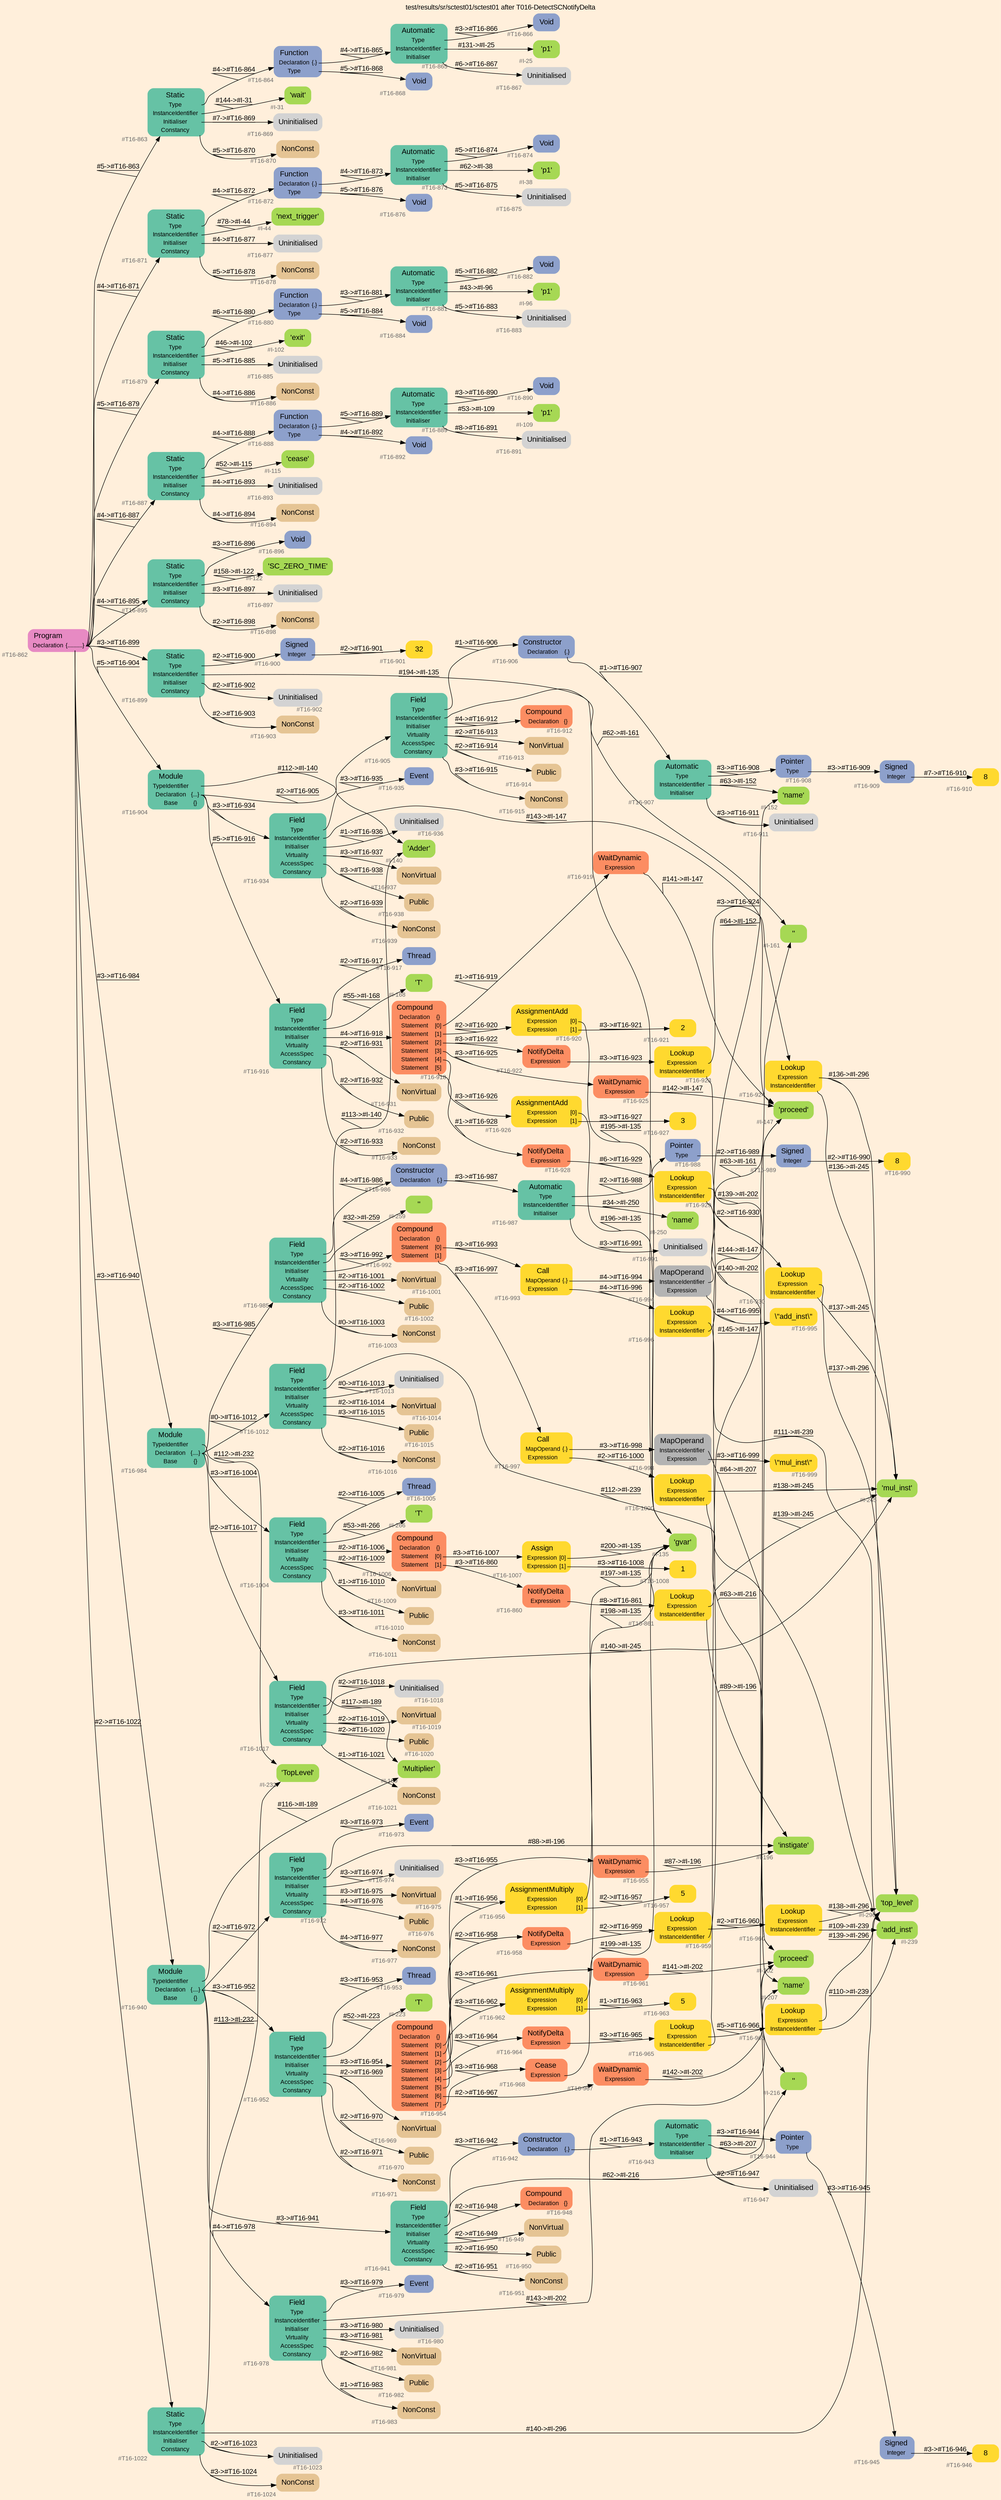 digraph "test/results/sr/sctest01/sctest01 after T016-DetectSCNotifyDelta" {
label = "test/results/sr/sctest01/sctest01 after T016-DetectSCNotifyDelta"
labelloc = t
graph [
    rankdir = "LR"
    ranksep = 0.3
    bgcolor = antiquewhite1
    color = black
    fontcolor = black
    fontname = "Arial"
];
node [
    fontname = "Arial"
];
edge [
    fontname = "Arial"
];

// -------------------- node figure --------------------
// -------- block #T16-862 ----------
"#T16-862" [
    fillcolor = "/set28/4"
    xlabel = "#T16-862"
    fontsize = "12"
    fontcolor = grey40
    shape = "plaintext"
    label = <<TABLE BORDER="0" CELLBORDER="0" CELLSPACING="0">
     <TR><TD><FONT COLOR="black" POINT-SIZE="15">Program</FONT></TD></TR>
     <TR><TD><FONT COLOR="black" POINT-SIZE="12">Declaration</FONT></TD><TD PORT="port0"><FONT COLOR="black" POINT-SIZE="12">{..........}</FONT></TD></TR>
    </TABLE>>
    style = "rounded,filled"
];

// -------- block #T16-863 ----------
"#T16-863" [
    fillcolor = "/set28/1"
    xlabel = "#T16-863"
    fontsize = "12"
    fontcolor = grey40
    shape = "plaintext"
    label = <<TABLE BORDER="0" CELLBORDER="0" CELLSPACING="0">
     <TR><TD><FONT COLOR="black" POINT-SIZE="15">Static</FONT></TD></TR>
     <TR><TD><FONT COLOR="black" POINT-SIZE="12">Type</FONT></TD><TD PORT="port0"></TD></TR>
     <TR><TD><FONT COLOR="black" POINT-SIZE="12">InstanceIdentifier</FONT></TD><TD PORT="port1"></TD></TR>
     <TR><TD><FONT COLOR="black" POINT-SIZE="12">Initialiser</FONT></TD><TD PORT="port2"></TD></TR>
     <TR><TD><FONT COLOR="black" POINT-SIZE="12">Constancy</FONT></TD><TD PORT="port3"></TD></TR>
    </TABLE>>
    style = "rounded,filled"
];

// -------- block #T16-864 ----------
"#T16-864" [
    fillcolor = "/set28/3"
    xlabel = "#T16-864"
    fontsize = "12"
    fontcolor = grey40
    shape = "plaintext"
    label = <<TABLE BORDER="0" CELLBORDER="0" CELLSPACING="0">
     <TR><TD><FONT COLOR="black" POINT-SIZE="15">Function</FONT></TD></TR>
     <TR><TD><FONT COLOR="black" POINT-SIZE="12">Declaration</FONT></TD><TD PORT="port0"><FONT COLOR="black" POINT-SIZE="12">{.}</FONT></TD></TR>
     <TR><TD><FONT COLOR="black" POINT-SIZE="12">Type</FONT></TD><TD PORT="port1"></TD></TR>
    </TABLE>>
    style = "rounded,filled"
];

// -------- block #T16-865 ----------
"#T16-865" [
    fillcolor = "/set28/1"
    xlabel = "#T16-865"
    fontsize = "12"
    fontcolor = grey40
    shape = "plaintext"
    label = <<TABLE BORDER="0" CELLBORDER="0" CELLSPACING="0">
     <TR><TD><FONT COLOR="black" POINT-SIZE="15">Automatic</FONT></TD></TR>
     <TR><TD><FONT COLOR="black" POINT-SIZE="12">Type</FONT></TD><TD PORT="port0"></TD></TR>
     <TR><TD><FONT COLOR="black" POINT-SIZE="12">InstanceIdentifier</FONT></TD><TD PORT="port1"></TD></TR>
     <TR><TD><FONT COLOR="black" POINT-SIZE="12">Initialiser</FONT></TD><TD PORT="port2"></TD></TR>
    </TABLE>>
    style = "rounded,filled"
];

// -------- block #T16-866 ----------
"#T16-866" [
    fillcolor = "/set28/3"
    xlabel = "#T16-866"
    fontsize = "12"
    fontcolor = grey40
    shape = "plaintext"
    label = <<TABLE BORDER="0" CELLBORDER="0" CELLSPACING="0">
     <TR><TD><FONT COLOR="black" POINT-SIZE="15">Void</FONT></TD></TR>
    </TABLE>>
    style = "rounded,filled"
];

// -------- block #I-25 ----------
"#I-25" [
    fillcolor = "/set28/5"
    xlabel = "#I-25"
    fontsize = "12"
    fontcolor = grey40
    shape = "plaintext"
    label = <<TABLE BORDER="0" CELLBORDER="0" CELLSPACING="0">
     <TR><TD><FONT COLOR="black" POINT-SIZE="15">'p1'</FONT></TD></TR>
    </TABLE>>
    style = "rounded,filled"
];

// -------- block #T16-867 ----------
"#T16-867" [
    xlabel = "#T16-867"
    fontsize = "12"
    fontcolor = grey40
    shape = "plaintext"
    label = <<TABLE BORDER="0" CELLBORDER="0" CELLSPACING="0">
     <TR><TD><FONT COLOR="black" POINT-SIZE="15">Uninitialised</FONT></TD></TR>
    </TABLE>>
    style = "rounded,filled"
];

// -------- block #T16-868 ----------
"#T16-868" [
    fillcolor = "/set28/3"
    xlabel = "#T16-868"
    fontsize = "12"
    fontcolor = grey40
    shape = "plaintext"
    label = <<TABLE BORDER="0" CELLBORDER="0" CELLSPACING="0">
     <TR><TD><FONT COLOR="black" POINT-SIZE="15">Void</FONT></TD></TR>
    </TABLE>>
    style = "rounded,filled"
];

// -------- block #I-31 ----------
"#I-31" [
    fillcolor = "/set28/5"
    xlabel = "#I-31"
    fontsize = "12"
    fontcolor = grey40
    shape = "plaintext"
    label = <<TABLE BORDER="0" CELLBORDER="0" CELLSPACING="0">
     <TR><TD><FONT COLOR="black" POINT-SIZE="15">'wait'</FONT></TD></TR>
    </TABLE>>
    style = "rounded,filled"
];

// -------- block #T16-869 ----------
"#T16-869" [
    xlabel = "#T16-869"
    fontsize = "12"
    fontcolor = grey40
    shape = "plaintext"
    label = <<TABLE BORDER="0" CELLBORDER="0" CELLSPACING="0">
     <TR><TD><FONT COLOR="black" POINT-SIZE="15">Uninitialised</FONT></TD></TR>
    </TABLE>>
    style = "rounded,filled"
];

// -------- block #T16-870 ----------
"#T16-870" [
    fillcolor = "/set28/7"
    xlabel = "#T16-870"
    fontsize = "12"
    fontcolor = grey40
    shape = "plaintext"
    label = <<TABLE BORDER="0" CELLBORDER="0" CELLSPACING="0">
     <TR><TD><FONT COLOR="black" POINT-SIZE="15">NonConst</FONT></TD></TR>
    </TABLE>>
    style = "rounded,filled"
];

// -------- block #T16-871 ----------
"#T16-871" [
    fillcolor = "/set28/1"
    xlabel = "#T16-871"
    fontsize = "12"
    fontcolor = grey40
    shape = "plaintext"
    label = <<TABLE BORDER="0" CELLBORDER="0" CELLSPACING="0">
     <TR><TD><FONT COLOR="black" POINT-SIZE="15">Static</FONT></TD></TR>
     <TR><TD><FONT COLOR="black" POINT-SIZE="12">Type</FONT></TD><TD PORT="port0"></TD></TR>
     <TR><TD><FONT COLOR="black" POINT-SIZE="12">InstanceIdentifier</FONT></TD><TD PORT="port1"></TD></TR>
     <TR><TD><FONT COLOR="black" POINT-SIZE="12">Initialiser</FONT></TD><TD PORT="port2"></TD></TR>
     <TR><TD><FONT COLOR="black" POINT-SIZE="12">Constancy</FONT></TD><TD PORT="port3"></TD></TR>
    </TABLE>>
    style = "rounded,filled"
];

// -------- block #T16-872 ----------
"#T16-872" [
    fillcolor = "/set28/3"
    xlabel = "#T16-872"
    fontsize = "12"
    fontcolor = grey40
    shape = "plaintext"
    label = <<TABLE BORDER="0" CELLBORDER="0" CELLSPACING="0">
     <TR><TD><FONT COLOR="black" POINT-SIZE="15">Function</FONT></TD></TR>
     <TR><TD><FONT COLOR="black" POINT-SIZE="12">Declaration</FONT></TD><TD PORT="port0"><FONT COLOR="black" POINT-SIZE="12">{.}</FONT></TD></TR>
     <TR><TD><FONT COLOR="black" POINT-SIZE="12">Type</FONT></TD><TD PORT="port1"></TD></TR>
    </TABLE>>
    style = "rounded,filled"
];

// -------- block #T16-873 ----------
"#T16-873" [
    fillcolor = "/set28/1"
    xlabel = "#T16-873"
    fontsize = "12"
    fontcolor = grey40
    shape = "plaintext"
    label = <<TABLE BORDER="0" CELLBORDER="0" CELLSPACING="0">
     <TR><TD><FONT COLOR="black" POINT-SIZE="15">Automatic</FONT></TD></TR>
     <TR><TD><FONT COLOR="black" POINT-SIZE="12">Type</FONT></TD><TD PORT="port0"></TD></TR>
     <TR><TD><FONT COLOR="black" POINT-SIZE="12">InstanceIdentifier</FONT></TD><TD PORT="port1"></TD></TR>
     <TR><TD><FONT COLOR="black" POINT-SIZE="12">Initialiser</FONT></TD><TD PORT="port2"></TD></TR>
    </TABLE>>
    style = "rounded,filled"
];

// -------- block #T16-874 ----------
"#T16-874" [
    fillcolor = "/set28/3"
    xlabel = "#T16-874"
    fontsize = "12"
    fontcolor = grey40
    shape = "plaintext"
    label = <<TABLE BORDER="0" CELLBORDER="0" CELLSPACING="0">
     <TR><TD><FONT COLOR="black" POINT-SIZE="15">Void</FONT></TD></TR>
    </TABLE>>
    style = "rounded,filled"
];

// -------- block #I-38 ----------
"#I-38" [
    fillcolor = "/set28/5"
    xlabel = "#I-38"
    fontsize = "12"
    fontcolor = grey40
    shape = "plaintext"
    label = <<TABLE BORDER="0" CELLBORDER="0" CELLSPACING="0">
     <TR><TD><FONT COLOR="black" POINT-SIZE="15">'p1'</FONT></TD></TR>
    </TABLE>>
    style = "rounded,filled"
];

// -------- block #T16-875 ----------
"#T16-875" [
    xlabel = "#T16-875"
    fontsize = "12"
    fontcolor = grey40
    shape = "plaintext"
    label = <<TABLE BORDER="0" CELLBORDER="0" CELLSPACING="0">
     <TR><TD><FONT COLOR="black" POINT-SIZE="15">Uninitialised</FONT></TD></TR>
    </TABLE>>
    style = "rounded,filled"
];

// -------- block #T16-876 ----------
"#T16-876" [
    fillcolor = "/set28/3"
    xlabel = "#T16-876"
    fontsize = "12"
    fontcolor = grey40
    shape = "plaintext"
    label = <<TABLE BORDER="0" CELLBORDER="0" CELLSPACING="0">
     <TR><TD><FONT COLOR="black" POINT-SIZE="15">Void</FONT></TD></TR>
    </TABLE>>
    style = "rounded,filled"
];

// -------- block #I-44 ----------
"#I-44" [
    fillcolor = "/set28/5"
    xlabel = "#I-44"
    fontsize = "12"
    fontcolor = grey40
    shape = "plaintext"
    label = <<TABLE BORDER="0" CELLBORDER="0" CELLSPACING="0">
     <TR><TD><FONT COLOR="black" POINT-SIZE="15">'next_trigger'</FONT></TD></TR>
    </TABLE>>
    style = "rounded,filled"
];

// -------- block #T16-877 ----------
"#T16-877" [
    xlabel = "#T16-877"
    fontsize = "12"
    fontcolor = grey40
    shape = "plaintext"
    label = <<TABLE BORDER="0" CELLBORDER="0" CELLSPACING="0">
     <TR><TD><FONT COLOR="black" POINT-SIZE="15">Uninitialised</FONT></TD></TR>
    </TABLE>>
    style = "rounded,filled"
];

// -------- block #T16-878 ----------
"#T16-878" [
    fillcolor = "/set28/7"
    xlabel = "#T16-878"
    fontsize = "12"
    fontcolor = grey40
    shape = "plaintext"
    label = <<TABLE BORDER="0" CELLBORDER="0" CELLSPACING="0">
     <TR><TD><FONT COLOR="black" POINT-SIZE="15">NonConst</FONT></TD></TR>
    </TABLE>>
    style = "rounded,filled"
];

// -------- block #T16-879 ----------
"#T16-879" [
    fillcolor = "/set28/1"
    xlabel = "#T16-879"
    fontsize = "12"
    fontcolor = grey40
    shape = "plaintext"
    label = <<TABLE BORDER="0" CELLBORDER="0" CELLSPACING="0">
     <TR><TD><FONT COLOR="black" POINT-SIZE="15">Static</FONT></TD></TR>
     <TR><TD><FONT COLOR="black" POINT-SIZE="12">Type</FONT></TD><TD PORT="port0"></TD></TR>
     <TR><TD><FONT COLOR="black" POINT-SIZE="12">InstanceIdentifier</FONT></TD><TD PORT="port1"></TD></TR>
     <TR><TD><FONT COLOR="black" POINT-SIZE="12">Initialiser</FONT></TD><TD PORT="port2"></TD></TR>
     <TR><TD><FONT COLOR="black" POINT-SIZE="12">Constancy</FONT></TD><TD PORT="port3"></TD></TR>
    </TABLE>>
    style = "rounded,filled"
];

// -------- block #T16-880 ----------
"#T16-880" [
    fillcolor = "/set28/3"
    xlabel = "#T16-880"
    fontsize = "12"
    fontcolor = grey40
    shape = "plaintext"
    label = <<TABLE BORDER="0" CELLBORDER="0" CELLSPACING="0">
     <TR><TD><FONT COLOR="black" POINT-SIZE="15">Function</FONT></TD></TR>
     <TR><TD><FONT COLOR="black" POINT-SIZE="12">Declaration</FONT></TD><TD PORT="port0"><FONT COLOR="black" POINT-SIZE="12">{.}</FONT></TD></TR>
     <TR><TD><FONT COLOR="black" POINT-SIZE="12">Type</FONT></TD><TD PORT="port1"></TD></TR>
    </TABLE>>
    style = "rounded,filled"
];

// -------- block #T16-881 ----------
"#T16-881" [
    fillcolor = "/set28/1"
    xlabel = "#T16-881"
    fontsize = "12"
    fontcolor = grey40
    shape = "plaintext"
    label = <<TABLE BORDER="0" CELLBORDER="0" CELLSPACING="0">
     <TR><TD><FONT COLOR="black" POINT-SIZE="15">Automatic</FONT></TD></TR>
     <TR><TD><FONT COLOR="black" POINT-SIZE="12">Type</FONT></TD><TD PORT="port0"></TD></TR>
     <TR><TD><FONT COLOR="black" POINT-SIZE="12">InstanceIdentifier</FONT></TD><TD PORT="port1"></TD></TR>
     <TR><TD><FONT COLOR="black" POINT-SIZE="12">Initialiser</FONT></TD><TD PORT="port2"></TD></TR>
    </TABLE>>
    style = "rounded,filled"
];

// -------- block #T16-882 ----------
"#T16-882" [
    fillcolor = "/set28/3"
    xlabel = "#T16-882"
    fontsize = "12"
    fontcolor = grey40
    shape = "plaintext"
    label = <<TABLE BORDER="0" CELLBORDER="0" CELLSPACING="0">
     <TR><TD><FONT COLOR="black" POINT-SIZE="15">Void</FONT></TD></TR>
    </TABLE>>
    style = "rounded,filled"
];

// -------- block #I-96 ----------
"#I-96" [
    fillcolor = "/set28/5"
    xlabel = "#I-96"
    fontsize = "12"
    fontcolor = grey40
    shape = "plaintext"
    label = <<TABLE BORDER="0" CELLBORDER="0" CELLSPACING="0">
     <TR><TD><FONT COLOR="black" POINT-SIZE="15">'p1'</FONT></TD></TR>
    </TABLE>>
    style = "rounded,filled"
];

// -------- block #T16-883 ----------
"#T16-883" [
    xlabel = "#T16-883"
    fontsize = "12"
    fontcolor = grey40
    shape = "plaintext"
    label = <<TABLE BORDER="0" CELLBORDER="0" CELLSPACING="0">
     <TR><TD><FONT COLOR="black" POINT-SIZE="15">Uninitialised</FONT></TD></TR>
    </TABLE>>
    style = "rounded,filled"
];

// -------- block #T16-884 ----------
"#T16-884" [
    fillcolor = "/set28/3"
    xlabel = "#T16-884"
    fontsize = "12"
    fontcolor = grey40
    shape = "plaintext"
    label = <<TABLE BORDER="0" CELLBORDER="0" CELLSPACING="0">
     <TR><TD><FONT COLOR="black" POINT-SIZE="15">Void</FONT></TD></TR>
    </TABLE>>
    style = "rounded,filled"
];

// -------- block #I-102 ----------
"#I-102" [
    fillcolor = "/set28/5"
    xlabel = "#I-102"
    fontsize = "12"
    fontcolor = grey40
    shape = "plaintext"
    label = <<TABLE BORDER="0" CELLBORDER="0" CELLSPACING="0">
     <TR><TD><FONT COLOR="black" POINT-SIZE="15">'exit'</FONT></TD></TR>
    </TABLE>>
    style = "rounded,filled"
];

// -------- block #T16-885 ----------
"#T16-885" [
    xlabel = "#T16-885"
    fontsize = "12"
    fontcolor = grey40
    shape = "plaintext"
    label = <<TABLE BORDER="0" CELLBORDER="0" CELLSPACING="0">
     <TR><TD><FONT COLOR="black" POINT-SIZE="15">Uninitialised</FONT></TD></TR>
    </TABLE>>
    style = "rounded,filled"
];

// -------- block #T16-886 ----------
"#T16-886" [
    fillcolor = "/set28/7"
    xlabel = "#T16-886"
    fontsize = "12"
    fontcolor = grey40
    shape = "plaintext"
    label = <<TABLE BORDER="0" CELLBORDER="0" CELLSPACING="0">
     <TR><TD><FONT COLOR="black" POINT-SIZE="15">NonConst</FONT></TD></TR>
    </TABLE>>
    style = "rounded,filled"
];

// -------- block #T16-887 ----------
"#T16-887" [
    fillcolor = "/set28/1"
    xlabel = "#T16-887"
    fontsize = "12"
    fontcolor = grey40
    shape = "plaintext"
    label = <<TABLE BORDER="0" CELLBORDER="0" CELLSPACING="0">
     <TR><TD><FONT COLOR="black" POINT-SIZE="15">Static</FONT></TD></TR>
     <TR><TD><FONT COLOR="black" POINT-SIZE="12">Type</FONT></TD><TD PORT="port0"></TD></TR>
     <TR><TD><FONT COLOR="black" POINT-SIZE="12">InstanceIdentifier</FONT></TD><TD PORT="port1"></TD></TR>
     <TR><TD><FONT COLOR="black" POINT-SIZE="12">Initialiser</FONT></TD><TD PORT="port2"></TD></TR>
     <TR><TD><FONT COLOR="black" POINT-SIZE="12">Constancy</FONT></TD><TD PORT="port3"></TD></TR>
    </TABLE>>
    style = "rounded,filled"
];

// -------- block #T16-888 ----------
"#T16-888" [
    fillcolor = "/set28/3"
    xlabel = "#T16-888"
    fontsize = "12"
    fontcolor = grey40
    shape = "plaintext"
    label = <<TABLE BORDER="0" CELLBORDER="0" CELLSPACING="0">
     <TR><TD><FONT COLOR="black" POINT-SIZE="15">Function</FONT></TD></TR>
     <TR><TD><FONT COLOR="black" POINT-SIZE="12">Declaration</FONT></TD><TD PORT="port0"><FONT COLOR="black" POINT-SIZE="12">{.}</FONT></TD></TR>
     <TR><TD><FONT COLOR="black" POINT-SIZE="12">Type</FONT></TD><TD PORT="port1"></TD></TR>
    </TABLE>>
    style = "rounded,filled"
];

// -------- block #T16-889 ----------
"#T16-889" [
    fillcolor = "/set28/1"
    xlabel = "#T16-889"
    fontsize = "12"
    fontcolor = grey40
    shape = "plaintext"
    label = <<TABLE BORDER="0" CELLBORDER="0" CELLSPACING="0">
     <TR><TD><FONT COLOR="black" POINT-SIZE="15">Automatic</FONT></TD></TR>
     <TR><TD><FONT COLOR="black" POINT-SIZE="12">Type</FONT></TD><TD PORT="port0"></TD></TR>
     <TR><TD><FONT COLOR="black" POINT-SIZE="12">InstanceIdentifier</FONT></TD><TD PORT="port1"></TD></TR>
     <TR><TD><FONT COLOR="black" POINT-SIZE="12">Initialiser</FONT></TD><TD PORT="port2"></TD></TR>
    </TABLE>>
    style = "rounded,filled"
];

// -------- block #T16-890 ----------
"#T16-890" [
    fillcolor = "/set28/3"
    xlabel = "#T16-890"
    fontsize = "12"
    fontcolor = grey40
    shape = "plaintext"
    label = <<TABLE BORDER="0" CELLBORDER="0" CELLSPACING="0">
     <TR><TD><FONT COLOR="black" POINT-SIZE="15">Void</FONT></TD></TR>
    </TABLE>>
    style = "rounded,filled"
];

// -------- block #I-109 ----------
"#I-109" [
    fillcolor = "/set28/5"
    xlabel = "#I-109"
    fontsize = "12"
    fontcolor = grey40
    shape = "plaintext"
    label = <<TABLE BORDER="0" CELLBORDER="0" CELLSPACING="0">
     <TR><TD><FONT COLOR="black" POINT-SIZE="15">'p1'</FONT></TD></TR>
    </TABLE>>
    style = "rounded,filled"
];

// -------- block #T16-891 ----------
"#T16-891" [
    xlabel = "#T16-891"
    fontsize = "12"
    fontcolor = grey40
    shape = "plaintext"
    label = <<TABLE BORDER="0" CELLBORDER="0" CELLSPACING="0">
     <TR><TD><FONT COLOR="black" POINT-SIZE="15">Uninitialised</FONT></TD></TR>
    </TABLE>>
    style = "rounded,filled"
];

// -------- block #T16-892 ----------
"#T16-892" [
    fillcolor = "/set28/3"
    xlabel = "#T16-892"
    fontsize = "12"
    fontcolor = grey40
    shape = "plaintext"
    label = <<TABLE BORDER="0" CELLBORDER="0" CELLSPACING="0">
     <TR><TD><FONT COLOR="black" POINT-SIZE="15">Void</FONT></TD></TR>
    </TABLE>>
    style = "rounded,filled"
];

// -------- block #I-115 ----------
"#I-115" [
    fillcolor = "/set28/5"
    xlabel = "#I-115"
    fontsize = "12"
    fontcolor = grey40
    shape = "plaintext"
    label = <<TABLE BORDER="0" CELLBORDER="0" CELLSPACING="0">
     <TR><TD><FONT COLOR="black" POINT-SIZE="15">'cease'</FONT></TD></TR>
    </TABLE>>
    style = "rounded,filled"
];

// -------- block #T16-893 ----------
"#T16-893" [
    xlabel = "#T16-893"
    fontsize = "12"
    fontcolor = grey40
    shape = "plaintext"
    label = <<TABLE BORDER="0" CELLBORDER="0" CELLSPACING="0">
     <TR><TD><FONT COLOR="black" POINT-SIZE="15">Uninitialised</FONT></TD></TR>
    </TABLE>>
    style = "rounded,filled"
];

// -------- block #T16-894 ----------
"#T16-894" [
    fillcolor = "/set28/7"
    xlabel = "#T16-894"
    fontsize = "12"
    fontcolor = grey40
    shape = "plaintext"
    label = <<TABLE BORDER="0" CELLBORDER="0" CELLSPACING="0">
     <TR><TD><FONT COLOR="black" POINT-SIZE="15">NonConst</FONT></TD></TR>
    </TABLE>>
    style = "rounded,filled"
];

// -------- block #T16-895 ----------
"#T16-895" [
    fillcolor = "/set28/1"
    xlabel = "#T16-895"
    fontsize = "12"
    fontcolor = grey40
    shape = "plaintext"
    label = <<TABLE BORDER="0" CELLBORDER="0" CELLSPACING="0">
     <TR><TD><FONT COLOR="black" POINT-SIZE="15">Static</FONT></TD></TR>
     <TR><TD><FONT COLOR="black" POINT-SIZE="12">Type</FONT></TD><TD PORT="port0"></TD></TR>
     <TR><TD><FONT COLOR="black" POINT-SIZE="12">InstanceIdentifier</FONT></TD><TD PORT="port1"></TD></TR>
     <TR><TD><FONT COLOR="black" POINT-SIZE="12">Initialiser</FONT></TD><TD PORT="port2"></TD></TR>
     <TR><TD><FONT COLOR="black" POINT-SIZE="12">Constancy</FONT></TD><TD PORT="port3"></TD></TR>
    </TABLE>>
    style = "rounded,filled"
];

// -------- block #T16-896 ----------
"#T16-896" [
    fillcolor = "/set28/3"
    xlabel = "#T16-896"
    fontsize = "12"
    fontcolor = grey40
    shape = "plaintext"
    label = <<TABLE BORDER="0" CELLBORDER="0" CELLSPACING="0">
     <TR><TD><FONT COLOR="black" POINT-SIZE="15">Void</FONT></TD></TR>
    </TABLE>>
    style = "rounded,filled"
];

// -------- block #I-122 ----------
"#I-122" [
    fillcolor = "/set28/5"
    xlabel = "#I-122"
    fontsize = "12"
    fontcolor = grey40
    shape = "plaintext"
    label = <<TABLE BORDER="0" CELLBORDER="0" CELLSPACING="0">
     <TR><TD><FONT COLOR="black" POINT-SIZE="15">'SC_ZERO_TIME'</FONT></TD></TR>
    </TABLE>>
    style = "rounded,filled"
];

// -------- block #T16-897 ----------
"#T16-897" [
    xlabel = "#T16-897"
    fontsize = "12"
    fontcolor = grey40
    shape = "plaintext"
    label = <<TABLE BORDER="0" CELLBORDER="0" CELLSPACING="0">
     <TR><TD><FONT COLOR="black" POINT-SIZE="15">Uninitialised</FONT></TD></TR>
    </TABLE>>
    style = "rounded,filled"
];

// -------- block #T16-898 ----------
"#T16-898" [
    fillcolor = "/set28/7"
    xlabel = "#T16-898"
    fontsize = "12"
    fontcolor = grey40
    shape = "plaintext"
    label = <<TABLE BORDER="0" CELLBORDER="0" CELLSPACING="0">
     <TR><TD><FONT COLOR="black" POINT-SIZE="15">NonConst</FONT></TD></TR>
    </TABLE>>
    style = "rounded,filled"
];

// -------- block #T16-899 ----------
"#T16-899" [
    fillcolor = "/set28/1"
    xlabel = "#T16-899"
    fontsize = "12"
    fontcolor = grey40
    shape = "plaintext"
    label = <<TABLE BORDER="0" CELLBORDER="0" CELLSPACING="0">
     <TR><TD><FONT COLOR="black" POINT-SIZE="15">Static</FONT></TD></TR>
     <TR><TD><FONT COLOR="black" POINT-SIZE="12">Type</FONT></TD><TD PORT="port0"></TD></TR>
     <TR><TD><FONT COLOR="black" POINT-SIZE="12">InstanceIdentifier</FONT></TD><TD PORT="port1"></TD></TR>
     <TR><TD><FONT COLOR="black" POINT-SIZE="12">Initialiser</FONT></TD><TD PORT="port2"></TD></TR>
     <TR><TD><FONT COLOR="black" POINT-SIZE="12">Constancy</FONT></TD><TD PORT="port3"></TD></TR>
    </TABLE>>
    style = "rounded,filled"
];

// -------- block #T16-900 ----------
"#T16-900" [
    fillcolor = "/set28/3"
    xlabel = "#T16-900"
    fontsize = "12"
    fontcolor = grey40
    shape = "plaintext"
    label = <<TABLE BORDER="0" CELLBORDER="0" CELLSPACING="0">
     <TR><TD><FONT COLOR="black" POINT-SIZE="15">Signed</FONT></TD></TR>
     <TR><TD><FONT COLOR="black" POINT-SIZE="12">Integer</FONT></TD><TD PORT="port0"></TD></TR>
    </TABLE>>
    style = "rounded,filled"
];

// -------- block #T16-901 ----------
"#T16-901" [
    fillcolor = "/set28/6"
    xlabel = "#T16-901"
    fontsize = "12"
    fontcolor = grey40
    shape = "plaintext"
    label = <<TABLE BORDER="0" CELLBORDER="0" CELLSPACING="0">
     <TR><TD><FONT COLOR="black" POINT-SIZE="15">32</FONT></TD></TR>
    </TABLE>>
    style = "rounded,filled"
];

// -------- block #I-135 ----------
"#I-135" [
    fillcolor = "/set28/5"
    xlabel = "#I-135"
    fontsize = "12"
    fontcolor = grey40
    shape = "plaintext"
    label = <<TABLE BORDER="0" CELLBORDER="0" CELLSPACING="0">
     <TR><TD><FONT COLOR="black" POINT-SIZE="15">'gvar'</FONT></TD></TR>
    </TABLE>>
    style = "rounded,filled"
];

// -------- block #T16-902 ----------
"#T16-902" [
    xlabel = "#T16-902"
    fontsize = "12"
    fontcolor = grey40
    shape = "plaintext"
    label = <<TABLE BORDER="0" CELLBORDER="0" CELLSPACING="0">
     <TR><TD><FONT COLOR="black" POINT-SIZE="15">Uninitialised</FONT></TD></TR>
    </TABLE>>
    style = "rounded,filled"
];

// -------- block #T16-903 ----------
"#T16-903" [
    fillcolor = "/set28/7"
    xlabel = "#T16-903"
    fontsize = "12"
    fontcolor = grey40
    shape = "plaintext"
    label = <<TABLE BORDER="0" CELLBORDER="0" CELLSPACING="0">
     <TR><TD><FONT COLOR="black" POINT-SIZE="15">NonConst</FONT></TD></TR>
    </TABLE>>
    style = "rounded,filled"
];

// -------- block #T16-904 ----------
"#T16-904" [
    fillcolor = "/set28/1"
    xlabel = "#T16-904"
    fontsize = "12"
    fontcolor = grey40
    shape = "plaintext"
    label = <<TABLE BORDER="0" CELLBORDER="0" CELLSPACING="0">
     <TR><TD><FONT COLOR="black" POINT-SIZE="15">Module</FONT></TD></TR>
     <TR><TD><FONT COLOR="black" POINT-SIZE="12">TypeIdentifier</FONT></TD><TD PORT="port0"></TD></TR>
     <TR><TD><FONT COLOR="black" POINT-SIZE="12">Declaration</FONT></TD><TD PORT="port1"><FONT COLOR="black" POINT-SIZE="12">{...}</FONT></TD></TR>
     <TR><TD><FONT COLOR="black" POINT-SIZE="12">Base</FONT></TD><TD PORT="port2"><FONT COLOR="black" POINT-SIZE="12">{}</FONT></TD></TR>
    </TABLE>>
    style = "rounded,filled"
];

// -------- block #I-140 ----------
"#I-140" [
    fillcolor = "/set28/5"
    xlabel = "#I-140"
    fontsize = "12"
    fontcolor = grey40
    shape = "plaintext"
    label = <<TABLE BORDER="0" CELLBORDER="0" CELLSPACING="0">
     <TR><TD><FONT COLOR="black" POINT-SIZE="15">'Adder'</FONT></TD></TR>
    </TABLE>>
    style = "rounded,filled"
];

// -------- block #T16-905 ----------
"#T16-905" [
    fillcolor = "/set28/1"
    xlabel = "#T16-905"
    fontsize = "12"
    fontcolor = grey40
    shape = "plaintext"
    label = <<TABLE BORDER="0" CELLBORDER="0" CELLSPACING="0">
     <TR><TD><FONT COLOR="black" POINT-SIZE="15">Field</FONT></TD></TR>
     <TR><TD><FONT COLOR="black" POINT-SIZE="12">Type</FONT></TD><TD PORT="port0"></TD></TR>
     <TR><TD><FONT COLOR="black" POINT-SIZE="12">InstanceIdentifier</FONT></TD><TD PORT="port1"></TD></TR>
     <TR><TD><FONT COLOR="black" POINT-SIZE="12">Initialiser</FONT></TD><TD PORT="port2"></TD></TR>
     <TR><TD><FONT COLOR="black" POINT-SIZE="12">Virtuality</FONT></TD><TD PORT="port3"></TD></TR>
     <TR><TD><FONT COLOR="black" POINT-SIZE="12">AccessSpec</FONT></TD><TD PORT="port4"></TD></TR>
     <TR><TD><FONT COLOR="black" POINT-SIZE="12">Constancy</FONT></TD><TD PORT="port5"></TD></TR>
    </TABLE>>
    style = "rounded,filled"
];

// -------- block #T16-906 ----------
"#T16-906" [
    fillcolor = "/set28/3"
    xlabel = "#T16-906"
    fontsize = "12"
    fontcolor = grey40
    shape = "plaintext"
    label = <<TABLE BORDER="0" CELLBORDER="0" CELLSPACING="0">
     <TR><TD><FONT COLOR="black" POINT-SIZE="15">Constructor</FONT></TD></TR>
     <TR><TD><FONT COLOR="black" POINT-SIZE="12">Declaration</FONT></TD><TD PORT="port0"><FONT COLOR="black" POINT-SIZE="12">{.}</FONT></TD></TR>
    </TABLE>>
    style = "rounded,filled"
];

// -------- block #T16-907 ----------
"#T16-907" [
    fillcolor = "/set28/1"
    xlabel = "#T16-907"
    fontsize = "12"
    fontcolor = grey40
    shape = "plaintext"
    label = <<TABLE BORDER="0" CELLBORDER="0" CELLSPACING="0">
     <TR><TD><FONT COLOR="black" POINT-SIZE="15">Automatic</FONT></TD></TR>
     <TR><TD><FONT COLOR="black" POINT-SIZE="12">Type</FONT></TD><TD PORT="port0"></TD></TR>
     <TR><TD><FONT COLOR="black" POINT-SIZE="12">InstanceIdentifier</FONT></TD><TD PORT="port1"></TD></TR>
     <TR><TD><FONT COLOR="black" POINT-SIZE="12">Initialiser</FONT></TD><TD PORT="port2"></TD></TR>
    </TABLE>>
    style = "rounded,filled"
];

// -------- block #T16-908 ----------
"#T16-908" [
    fillcolor = "/set28/3"
    xlabel = "#T16-908"
    fontsize = "12"
    fontcolor = grey40
    shape = "plaintext"
    label = <<TABLE BORDER="0" CELLBORDER="0" CELLSPACING="0">
     <TR><TD><FONT COLOR="black" POINT-SIZE="15">Pointer</FONT></TD></TR>
     <TR><TD><FONT COLOR="black" POINT-SIZE="12">Type</FONT></TD><TD PORT="port0"></TD></TR>
    </TABLE>>
    style = "rounded,filled"
];

// -------- block #T16-909 ----------
"#T16-909" [
    fillcolor = "/set28/3"
    xlabel = "#T16-909"
    fontsize = "12"
    fontcolor = grey40
    shape = "plaintext"
    label = <<TABLE BORDER="0" CELLBORDER="0" CELLSPACING="0">
     <TR><TD><FONT COLOR="black" POINT-SIZE="15">Signed</FONT></TD></TR>
     <TR><TD><FONT COLOR="black" POINT-SIZE="12">Integer</FONT></TD><TD PORT="port0"></TD></TR>
    </TABLE>>
    style = "rounded,filled"
];

// -------- block #T16-910 ----------
"#T16-910" [
    fillcolor = "/set28/6"
    xlabel = "#T16-910"
    fontsize = "12"
    fontcolor = grey40
    shape = "plaintext"
    label = <<TABLE BORDER="0" CELLBORDER="0" CELLSPACING="0">
     <TR><TD><FONT COLOR="black" POINT-SIZE="15">8</FONT></TD></TR>
    </TABLE>>
    style = "rounded,filled"
];

// -------- block #I-152 ----------
"#I-152" [
    fillcolor = "/set28/5"
    xlabel = "#I-152"
    fontsize = "12"
    fontcolor = grey40
    shape = "plaintext"
    label = <<TABLE BORDER="0" CELLBORDER="0" CELLSPACING="0">
     <TR><TD><FONT COLOR="black" POINT-SIZE="15">'name'</FONT></TD></TR>
    </TABLE>>
    style = "rounded,filled"
];

// -------- block #T16-911 ----------
"#T16-911" [
    xlabel = "#T16-911"
    fontsize = "12"
    fontcolor = grey40
    shape = "plaintext"
    label = <<TABLE BORDER="0" CELLBORDER="0" CELLSPACING="0">
     <TR><TD><FONT COLOR="black" POINT-SIZE="15">Uninitialised</FONT></TD></TR>
    </TABLE>>
    style = "rounded,filled"
];

// -------- block #I-161 ----------
"#I-161" [
    fillcolor = "/set28/5"
    xlabel = "#I-161"
    fontsize = "12"
    fontcolor = grey40
    shape = "plaintext"
    label = <<TABLE BORDER="0" CELLBORDER="0" CELLSPACING="0">
     <TR><TD><FONT COLOR="black" POINT-SIZE="15">''</FONT></TD></TR>
    </TABLE>>
    style = "rounded,filled"
];

// -------- block #T16-912 ----------
"#T16-912" [
    fillcolor = "/set28/2"
    xlabel = "#T16-912"
    fontsize = "12"
    fontcolor = grey40
    shape = "plaintext"
    label = <<TABLE BORDER="0" CELLBORDER="0" CELLSPACING="0">
     <TR><TD><FONT COLOR="black" POINT-SIZE="15">Compound</FONT></TD></TR>
     <TR><TD><FONT COLOR="black" POINT-SIZE="12">Declaration</FONT></TD><TD PORT="port0"><FONT COLOR="black" POINT-SIZE="12">{}</FONT></TD></TR>
    </TABLE>>
    style = "rounded,filled"
];

// -------- block #T16-913 ----------
"#T16-913" [
    fillcolor = "/set28/7"
    xlabel = "#T16-913"
    fontsize = "12"
    fontcolor = grey40
    shape = "plaintext"
    label = <<TABLE BORDER="0" CELLBORDER="0" CELLSPACING="0">
     <TR><TD><FONT COLOR="black" POINT-SIZE="15">NonVirtual</FONT></TD></TR>
    </TABLE>>
    style = "rounded,filled"
];

// -------- block #T16-914 ----------
"#T16-914" [
    fillcolor = "/set28/7"
    xlabel = "#T16-914"
    fontsize = "12"
    fontcolor = grey40
    shape = "plaintext"
    label = <<TABLE BORDER="0" CELLBORDER="0" CELLSPACING="0">
     <TR><TD><FONT COLOR="black" POINT-SIZE="15">Public</FONT></TD></TR>
    </TABLE>>
    style = "rounded,filled"
];

// -------- block #T16-915 ----------
"#T16-915" [
    fillcolor = "/set28/7"
    xlabel = "#T16-915"
    fontsize = "12"
    fontcolor = grey40
    shape = "plaintext"
    label = <<TABLE BORDER="0" CELLBORDER="0" CELLSPACING="0">
     <TR><TD><FONT COLOR="black" POINT-SIZE="15">NonConst</FONT></TD></TR>
    </TABLE>>
    style = "rounded,filled"
];

// -------- block #T16-916 ----------
"#T16-916" [
    fillcolor = "/set28/1"
    xlabel = "#T16-916"
    fontsize = "12"
    fontcolor = grey40
    shape = "plaintext"
    label = <<TABLE BORDER="0" CELLBORDER="0" CELLSPACING="0">
     <TR><TD><FONT COLOR="black" POINT-SIZE="15">Field</FONT></TD></TR>
     <TR><TD><FONT COLOR="black" POINT-SIZE="12">Type</FONT></TD><TD PORT="port0"></TD></TR>
     <TR><TD><FONT COLOR="black" POINT-SIZE="12">InstanceIdentifier</FONT></TD><TD PORT="port1"></TD></TR>
     <TR><TD><FONT COLOR="black" POINT-SIZE="12">Initialiser</FONT></TD><TD PORT="port2"></TD></TR>
     <TR><TD><FONT COLOR="black" POINT-SIZE="12">Virtuality</FONT></TD><TD PORT="port3"></TD></TR>
     <TR><TD><FONT COLOR="black" POINT-SIZE="12">AccessSpec</FONT></TD><TD PORT="port4"></TD></TR>
     <TR><TD><FONT COLOR="black" POINT-SIZE="12">Constancy</FONT></TD><TD PORT="port5"></TD></TR>
    </TABLE>>
    style = "rounded,filled"
];

// -------- block #T16-917 ----------
"#T16-917" [
    fillcolor = "/set28/3"
    xlabel = "#T16-917"
    fontsize = "12"
    fontcolor = grey40
    shape = "plaintext"
    label = <<TABLE BORDER="0" CELLBORDER="0" CELLSPACING="0">
     <TR><TD><FONT COLOR="black" POINT-SIZE="15">Thread</FONT></TD></TR>
    </TABLE>>
    style = "rounded,filled"
];

// -------- block #I-168 ----------
"#I-168" [
    fillcolor = "/set28/5"
    xlabel = "#I-168"
    fontsize = "12"
    fontcolor = grey40
    shape = "plaintext"
    label = <<TABLE BORDER="0" CELLBORDER="0" CELLSPACING="0">
     <TR><TD><FONT COLOR="black" POINT-SIZE="15">'T'</FONT></TD></TR>
    </TABLE>>
    style = "rounded,filled"
];

// -------- block #T16-918 ----------
"#T16-918" [
    fillcolor = "/set28/2"
    xlabel = "#T16-918"
    fontsize = "12"
    fontcolor = grey40
    shape = "plaintext"
    label = <<TABLE BORDER="0" CELLBORDER="0" CELLSPACING="0">
     <TR><TD><FONT COLOR="black" POINT-SIZE="15">Compound</FONT></TD></TR>
     <TR><TD><FONT COLOR="black" POINT-SIZE="12">Declaration</FONT></TD><TD PORT="port0"><FONT COLOR="black" POINT-SIZE="12">{}</FONT></TD></TR>
     <TR><TD><FONT COLOR="black" POINT-SIZE="12">Statement</FONT></TD><TD PORT="port1"><FONT COLOR="black" POINT-SIZE="12">[0]</FONT></TD></TR>
     <TR><TD><FONT COLOR="black" POINT-SIZE="12">Statement</FONT></TD><TD PORT="port2"><FONT COLOR="black" POINT-SIZE="12">[1]</FONT></TD></TR>
     <TR><TD><FONT COLOR="black" POINT-SIZE="12">Statement</FONT></TD><TD PORT="port3"><FONT COLOR="black" POINT-SIZE="12">[2]</FONT></TD></TR>
     <TR><TD><FONT COLOR="black" POINT-SIZE="12">Statement</FONT></TD><TD PORT="port4"><FONT COLOR="black" POINT-SIZE="12">[3]</FONT></TD></TR>
     <TR><TD><FONT COLOR="black" POINT-SIZE="12">Statement</FONT></TD><TD PORT="port5"><FONT COLOR="black" POINT-SIZE="12">[4]</FONT></TD></TR>
     <TR><TD><FONT COLOR="black" POINT-SIZE="12">Statement</FONT></TD><TD PORT="port6"><FONT COLOR="black" POINT-SIZE="12">[5]</FONT></TD></TR>
    </TABLE>>
    style = "rounded,filled"
];

// -------- block #T16-919 ----------
"#T16-919" [
    fillcolor = "/set28/2"
    xlabel = "#T16-919"
    fontsize = "12"
    fontcolor = grey40
    shape = "plaintext"
    label = <<TABLE BORDER="0" CELLBORDER="0" CELLSPACING="0">
     <TR><TD><FONT COLOR="black" POINT-SIZE="15">WaitDynamic</FONT></TD></TR>
     <TR><TD><FONT COLOR="black" POINT-SIZE="12">Expression</FONT></TD><TD PORT="port0"></TD></TR>
    </TABLE>>
    style = "rounded,filled"
];

// -------- block #I-147 ----------
"#I-147" [
    fillcolor = "/set28/5"
    xlabel = "#I-147"
    fontsize = "12"
    fontcolor = grey40
    shape = "plaintext"
    label = <<TABLE BORDER="0" CELLBORDER="0" CELLSPACING="0">
     <TR><TD><FONT COLOR="black" POINT-SIZE="15">'proceed'</FONT></TD></TR>
    </TABLE>>
    style = "rounded,filled"
];

// -------- block #T16-920 ----------
"#T16-920" [
    fillcolor = "/set28/6"
    xlabel = "#T16-920"
    fontsize = "12"
    fontcolor = grey40
    shape = "plaintext"
    label = <<TABLE BORDER="0" CELLBORDER="0" CELLSPACING="0">
     <TR><TD><FONT COLOR="black" POINT-SIZE="15">AssignmentAdd</FONT></TD></TR>
     <TR><TD><FONT COLOR="black" POINT-SIZE="12">Expression</FONT></TD><TD PORT="port0"><FONT COLOR="black" POINT-SIZE="12">[0]</FONT></TD></TR>
     <TR><TD><FONT COLOR="black" POINT-SIZE="12">Expression</FONT></TD><TD PORT="port1"><FONT COLOR="black" POINT-SIZE="12">[1]</FONT></TD></TR>
    </TABLE>>
    style = "rounded,filled"
];

// -------- block #T16-921 ----------
"#T16-921" [
    fillcolor = "/set28/6"
    xlabel = "#T16-921"
    fontsize = "12"
    fontcolor = grey40
    shape = "plaintext"
    label = <<TABLE BORDER="0" CELLBORDER="0" CELLSPACING="0">
     <TR><TD><FONT COLOR="black" POINT-SIZE="15">2</FONT></TD></TR>
    </TABLE>>
    style = "rounded,filled"
];

// -------- block #T16-922 ----------
"#T16-922" [
    fillcolor = "/set28/2"
    xlabel = "#T16-922"
    fontsize = "12"
    fontcolor = grey40
    shape = "plaintext"
    label = <<TABLE BORDER="0" CELLBORDER="0" CELLSPACING="0">
     <TR><TD><FONT COLOR="black" POINT-SIZE="15">NotifyDelta</FONT></TD></TR>
     <TR><TD><FONT COLOR="black" POINT-SIZE="12">Expression</FONT></TD><TD PORT="port0"></TD></TR>
    </TABLE>>
    style = "rounded,filled"
];

// -------- block #T16-923 ----------
"#T16-923" [
    fillcolor = "/set28/6"
    xlabel = "#T16-923"
    fontsize = "12"
    fontcolor = grey40
    shape = "plaintext"
    label = <<TABLE BORDER="0" CELLBORDER="0" CELLSPACING="0">
     <TR><TD><FONT COLOR="black" POINT-SIZE="15">Lookup</FONT></TD></TR>
     <TR><TD><FONT COLOR="black" POINT-SIZE="12">Expression</FONT></TD><TD PORT="port0"></TD></TR>
     <TR><TD><FONT COLOR="black" POINT-SIZE="12">InstanceIdentifier</FONT></TD><TD PORT="port1"></TD></TR>
    </TABLE>>
    style = "rounded,filled"
];

// -------- block #T16-924 ----------
"#T16-924" [
    fillcolor = "/set28/6"
    xlabel = "#T16-924"
    fontsize = "12"
    fontcolor = grey40
    shape = "plaintext"
    label = <<TABLE BORDER="0" CELLBORDER="0" CELLSPACING="0">
     <TR><TD><FONT COLOR="black" POINT-SIZE="15">Lookup</FONT></TD></TR>
     <TR><TD><FONT COLOR="black" POINT-SIZE="12">Expression</FONT></TD><TD PORT="port0"></TD></TR>
     <TR><TD><FONT COLOR="black" POINT-SIZE="12">InstanceIdentifier</FONT></TD><TD PORT="port1"></TD></TR>
    </TABLE>>
    style = "rounded,filled"
];

// -------- block #I-296 ----------
"#I-296" [
    fillcolor = "/set28/5"
    xlabel = "#I-296"
    fontsize = "12"
    fontcolor = grey40
    shape = "plaintext"
    label = <<TABLE BORDER="0" CELLBORDER="0" CELLSPACING="0">
     <TR><TD><FONT COLOR="black" POINT-SIZE="15">'top_level'</FONT></TD></TR>
    </TABLE>>
    style = "rounded,filled"
];

// -------- block #I-245 ----------
"#I-245" [
    fillcolor = "/set28/5"
    xlabel = "#I-245"
    fontsize = "12"
    fontcolor = grey40
    shape = "plaintext"
    label = <<TABLE BORDER="0" CELLBORDER="0" CELLSPACING="0">
     <TR><TD><FONT COLOR="black" POINT-SIZE="15">'mul_inst'</FONT></TD></TR>
    </TABLE>>
    style = "rounded,filled"
];

// -------- block #I-202 ----------
"#I-202" [
    fillcolor = "/set28/5"
    xlabel = "#I-202"
    fontsize = "12"
    fontcolor = grey40
    shape = "plaintext"
    label = <<TABLE BORDER="0" CELLBORDER="0" CELLSPACING="0">
     <TR><TD><FONT COLOR="black" POINT-SIZE="15">'proceed'</FONT></TD></TR>
    </TABLE>>
    style = "rounded,filled"
];

// -------- block #T16-925 ----------
"#T16-925" [
    fillcolor = "/set28/2"
    xlabel = "#T16-925"
    fontsize = "12"
    fontcolor = grey40
    shape = "plaintext"
    label = <<TABLE BORDER="0" CELLBORDER="0" CELLSPACING="0">
     <TR><TD><FONT COLOR="black" POINT-SIZE="15">WaitDynamic</FONT></TD></TR>
     <TR><TD><FONT COLOR="black" POINT-SIZE="12">Expression</FONT></TD><TD PORT="port0"></TD></TR>
    </TABLE>>
    style = "rounded,filled"
];

// -------- block #T16-926 ----------
"#T16-926" [
    fillcolor = "/set28/6"
    xlabel = "#T16-926"
    fontsize = "12"
    fontcolor = grey40
    shape = "plaintext"
    label = <<TABLE BORDER="0" CELLBORDER="0" CELLSPACING="0">
     <TR><TD><FONT COLOR="black" POINT-SIZE="15">AssignmentAdd</FONT></TD></TR>
     <TR><TD><FONT COLOR="black" POINT-SIZE="12">Expression</FONT></TD><TD PORT="port0"><FONT COLOR="black" POINT-SIZE="12">[0]</FONT></TD></TR>
     <TR><TD><FONT COLOR="black" POINT-SIZE="12">Expression</FONT></TD><TD PORT="port1"><FONT COLOR="black" POINT-SIZE="12">[1]</FONT></TD></TR>
    </TABLE>>
    style = "rounded,filled"
];

// -------- block #T16-927 ----------
"#T16-927" [
    fillcolor = "/set28/6"
    xlabel = "#T16-927"
    fontsize = "12"
    fontcolor = grey40
    shape = "plaintext"
    label = <<TABLE BORDER="0" CELLBORDER="0" CELLSPACING="0">
     <TR><TD><FONT COLOR="black" POINT-SIZE="15">3</FONT></TD></TR>
    </TABLE>>
    style = "rounded,filled"
];

// -------- block #T16-928 ----------
"#T16-928" [
    fillcolor = "/set28/2"
    xlabel = "#T16-928"
    fontsize = "12"
    fontcolor = grey40
    shape = "plaintext"
    label = <<TABLE BORDER="0" CELLBORDER="0" CELLSPACING="0">
     <TR><TD><FONT COLOR="black" POINT-SIZE="15">NotifyDelta</FONT></TD></TR>
     <TR><TD><FONT COLOR="black" POINT-SIZE="12">Expression</FONT></TD><TD PORT="port0"></TD></TR>
    </TABLE>>
    style = "rounded,filled"
];

// -------- block #T16-929 ----------
"#T16-929" [
    fillcolor = "/set28/6"
    xlabel = "#T16-929"
    fontsize = "12"
    fontcolor = grey40
    shape = "plaintext"
    label = <<TABLE BORDER="0" CELLBORDER="0" CELLSPACING="0">
     <TR><TD><FONT COLOR="black" POINT-SIZE="15">Lookup</FONT></TD></TR>
     <TR><TD><FONT COLOR="black" POINT-SIZE="12">Expression</FONT></TD><TD PORT="port0"></TD></TR>
     <TR><TD><FONT COLOR="black" POINT-SIZE="12">InstanceIdentifier</FONT></TD><TD PORT="port1"></TD></TR>
    </TABLE>>
    style = "rounded,filled"
];

// -------- block #T16-930 ----------
"#T16-930" [
    fillcolor = "/set28/6"
    xlabel = "#T16-930"
    fontsize = "12"
    fontcolor = grey40
    shape = "plaintext"
    label = <<TABLE BORDER="0" CELLBORDER="0" CELLSPACING="0">
     <TR><TD><FONT COLOR="black" POINT-SIZE="15">Lookup</FONT></TD></TR>
     <TR><TD><FONT COLOR="black" POINT-SIZE="12">Expression</FONT></TD><TD PORT="port0"></TD></TR>
     <TR><TD><FONT COLOR="black" POINT-SIZE="12">InstanceIdentifier</FONT></TD><TD PORT="port1"></TD></TR>
    </TABLE>>
    style = "rounded,filled"
];

// -------- block #T16-931 ----------
"#T16-931" [
    fillcolor = "/set28/7"
    xlabel = "#T16-931"
    fontsize = "12"
    fontcolor = grey40
    shape = "plaintext"
    label = <<TABLE BORDER="0" CELLBORDER="0" CELLSPACING="0">
     <TR><TD><FONT COLOR="black" POINT-SIZE="15">NonVirtual</FONT></TD></TR>
    </TABLE>>
    style = "rounded,filled"
];

// -------- block #T16-932 ----------
"#T16-932" [
    fillcolor = "/set28/7"
    xlabel = "#T16-932"
    fontsize = "12"
    fontcolor = grey40
    shape = "plaintext"
    label = <<TABLE BORDER="0" CELLBORDER="0" CELLSPACING="0">
     <TR><TD><FONT COLOR="black" POINT-SIZE="15">Public</FONT></TD></TR>
    </TABLE>>
    style = "rounded,filled"
];

// -------- block #T16-933 ----------
"#T16-933" [
    fillcolor = "/set28/7"
    xlabel = "#T16-933"
    fontsize = "12"
    fontcolor = grey40
    shape = "plaintext"
    label = <<TABLE BORDER="0" CELLBORDER="0" CELLSPACING="0">
     <TR><TD><FONT COLOR="black" POINT-SIZE="15">NonConst</FONT></TD></TR>
    </TABLE>>
    style = "rounded,filled"
];

// -------- block #T16-934 ----------
"#T16-934" [
    fillcolor = "/set28/1"
    xlabel = "#T16-934"
    fontsize = "12"
    fontcolor = grey40
    shape = "plaintext"
    label = <<TABLE BORDER="0" CELLBORDER="0" CELLSPACING="0">
     <TR><TD><FONT COLOR="black" POINT-SIZE="15">Field</FONT></TD></TR>
     <TR><TD><FONT COLOR="black" POINT-SIZE="12">Type</FONT></TD><TD PORT="port0"></TD></TR>
     <TR><TD><FONT COLOR="black" POINT-SIZE="12">InstanceIdentifier</FONT></TD><TD PORT="port1"></TD></TR>
     <TR><TD><FONT COLOR="black" POINT-SIZE="12">Initialiser</FONT></TD><TD PORT="port2"></TD></TR>
     <TR><TD><FONT COLOR="black" POINT-SIZE="12">Virtuality</FONT></TD><TD PORT="port3"></TD></TR>
     <TR><TD><FONT COLOR="black" POINT-SIZE="12">AccessSpec</FONT></TD><TD PORT="port4"></TD></TR>
     <TR><TD><FONT COLOR="black" POINT-SIZE="12">Constancy</FONT></TD><TD PORT="port5"></TD></TR>
    </TABLE>>
    style = "rounded,filled"
];

// -------- block #T16-935 ----------
"#T16-935" [
    fillcolor = "/set28/3"
    xlabel = "#T16-935"
    fontsize = "12"
    fontcolor = grey40
    shape = "plaintext"
    label = <<TABLE BORDER="0" CELLBORDER="0" CELLSPACING="0">
     <TR><TD><FONT COLOR="black" POINT-SIZE="15">Event</FONT></TD></TR>
    </TABLE>>
    style = "rounded,filled"
];

// -------- block #T16-936 ----------
"#T16-936" [
    xlabel = "#T16-936"
    fontsize = "12"
    fontcolor = grey40
    shape = "plaintext"
    label = <<TABLE BORDER="0" CELLBORDER="0" CELLSPACING="0">
     <TR><TD><FONT COLOR="black" POINT-SIZE="15">Uninitialised</FONT></TD></TR>
    </TABLE>>
    style = "rounded,filled"
];

// -------- block #T16-937 ----------
"#T16-937" [
    fillcolor = "/set28/7"
    xlabel = "#T16-937"
    fontsize = "12"
    fontcolor = grey40
    shape = "plaintext"
    label = <<TABLE BORDER="0" CELLBORDER="0" CELLSPACING="0">
     <TR><TD><FONT COLOR="black" POINT-SIZE="15">NonVirtual</FONT></TD></TR>
    </TABLE>>
    style = "rounded,filled"
];

// -------- block #T16-938 ----------
"#T16-938" [
    fillcolor = "/set28/7"
    xlabel = "#T16-938"
    fontsize = "12"
    fontcolor = grey40
    shape = "plaintext"
    label = <<TABLE BORDER="0" CELLBORDER="0" CELLSPACING="0">
     <TR><TD><FONT COLOR="black" POINT-SIZE="15">Public</FONT></TD></TR>
    </TABLE>>
    style = "rounded,filled"
];

// -------- block #T16-939 ----------
"#T16-939" [
    fillcolor = "/set28/7"
    xlabel = "#T16-939"
    fontsize = "12"
    fontcolor = grey40
    shape = "plaintext"
    label = <<TABLE BORDER="0" CELLBORDER="0" CELLSPACING="0">
     <TR><TD><FONT COLOR="black" POINT-SIZE="15">NonConst</FONT></TD></TR>
    </TABLE>>
    style = "rounded,filled"
];

// -------- block #T16-940 ----------
"#T16-940" [
    fillcolor = "/set28/1"
    xlabel = "#T16-940"
    fontsize = "12"
    fontcolor = grey40
    shape = "plaintext"
    label = <<TABLE BORDER="0" CELLBORDER="0" CELLSPACING="0">
     <TR><TD><FONT COLOR="black" POINT-SIZE="15">Module</FONT></TD></TR>
     <TR><TD><FONT COLOR="black" POINT-SIZE="12">TypeIdentifier</FONT></TD><TD PORT="port0"></TD></TR>
     <TR><TD><FONT COLOR="black" POINT-SIZE="12">Declaration</FONT></TD><TD PORT="port1"><FONT COLOR="black" POINT-SIZE="12">{....}</FONT></TD></TR>
     <TR><TD><FONT COLOR="black" POINT-SIZE="12">Base</FONT></TD><TD PORT="port2"><FONT COLOR="black" POINT-SIZE="12">{}</FONT></TD></TR>
    </TABLE>>
    style = "rounded,filled"
];

// -------- block #I-189 ----------
"#I-189" [
    fillcolor = "/set28/5"
    xlabel = "#I-189"
    fontsize = "12"
    fontcolor = grey40
    shape = "plaintext"
    label = <<TABLE BORDER="0" CELLBORDER="0" CELLSPACING="0">
     <TR><TD><FONT COLOR="black" POINT-SIZE="15">'Multiplier'</FONT></TD></TR>
    </TABLE>>
    style = "rounded,filled"
];

// -------- block #T16-941 ----------
"#T16-941" [
    fillcolor = "/set28/1"
    xlabel = "#T16-941"
    fontsize = "12"
    fontcolor = grey40
    shape = "plaintext"
    label = <<TABLE BORDER="0" CELLBORDER="0" CELLSPACING="0">
     <TR><TD><FONT COLOR="black" POINT-SIZE="15">Field</FONT></TD></TR>
     <TR><TD><FONT COLOR="black" POINT-SIZE="12">Type</FONT></TD><TD PORT="port0"></TD></TR>
     <TR><TD><FONT COLOR="black" POINT-SIZE="12">InstanceIdentifier</FONT></TD><TD PORT="port1"></TD></TR>
     <TR><TD><FONT COLOR="black" POINT-SIZE="12">Initialiser</FONT></TD><TD PORT="port2"></TD></TR>
     <TR><TD><FONT COLOR="black" POINT-SIZE="12">Virtuality</FONT></TD><TD PORT="port3"></TD></TR>
     <TR><TD><FONT COLOR="black" POINT-SIZE="12">AccessSpec</FONT></TD><TD PORT="port4"></TD></TR>
     <TR><TD><FONT COLOR="black" POINT-SIZE="12">Constancy</FONT></TD><TD PORT="port5"></TD></TR>
    </TABLE>>
    style = "rounded,filled"
];

// -------- block #T16-942 ----------
"#T16-942" [
    fillcolor = "/set28/3"
    xlabel = "#T16-942"
    fontsize = "12"
    fontcolor = grey40
    shape = "plaintext"
    label = <<TABLE BORDER="0" CELLBORDER="0" CELLSPACING="0">
     <TR><TD><FONT COLOR="black" POINT-SIZE="15">Constructor</FONT></TD></TR>
     <TR><TD><FONT COLOR="black" POINT-SIZE="12">Declaration</FONT></TD><TD PORT="port0"><FONT COLOR="black" POINT-SIZE="12">{.}</FONT></TD></TR>
    </TABLE>>
    style = "rounded,filled"
];

// -------- block #T16-943 ----------
"#T16-943" [
    fillcolor = "/set28/1"
    xlabel = "#T16-943"
    fontsize = "12"
    fontcolor = grey40
    shape = "plaintext"
    label = <<TABLE BORDER="0" CELLBORDER="0" CELLSPACING="0">
     <TR><TD><FONT COLOR="black" POINT-SIZE="15">Automatic</FONT></TD></TR>
     <TR><TD><FONT COLOR="black" POINT-SIZE="12">Type</FONT></TD><TD PORT="port0"></TD></TR>
     <TR><TD><FONT COLOR="black" POINT-SIZE="12">InstanceIdentifier</FONT></TD><TD PORT="port1"></TD></TR>
     <TR><TD><FONT COLOR="black" POINT-SIZE="12">Initialiser</FONT></TD><TD PORT="port2"></TD></TR>
    </TABLE>>
    style = "rounded,filled"
];

// -------- block #T16-944 ----------
"#T16-944" [
    fillcolor = "/set28/3"
    xlabel = "#T16-944"
    fontsize = "12"
    fontcolor = grey40
    shape = "plaintext"
    label = <<TABLE BORDER="0" CELLBORDER="0" CELLSPACING="0">
     <TR><TD><FONT COLOR="black" POINT-SIZE="15">Pointer</FONT></TD></TR>
     <TR><TD><FONT COLOR="black" POINT-SIZE="12">Type</FONT></TD><TD PORT="port0"></TD></TR>
    </TABLE>>
    style = "rounded,filled"
];

// -------- block #T16-945 ----------
"#T16-945" [
    fillcolor = "/set28/3"
    xlabel = "#T16-945"
    fontsize = "12"
    fontcolor = grey40
    shape = "plaintext"
    label = <<TABLE BORDER="0" CELLBORDER="0" CELLSPACING="0">
     <TR><TD><FONT COLOR="black" POINT-SIZE="15">Signed</FONT></TD></TR>
     <TR><TD><FONT COLOR="black" POINT-SIZE="12">Integer</FONT></TD><TD PORT="port0"></TD></TR>
    </TABLE>>
    style = "rounded,filled"
];

// -------- block #T16-946 ----------
"#T16-946" [
    fillcolor = "/set28/6"
    xlabel = "#T16-946"
    fontsize = "12"
    fontcolor = grey40
    shape = "plaintext"
    label = <<TABLE BORDER="0" CELLBORDER="0" CELLSPACING="0">
     <TR><TD><FONT COLOR="black" POINT-SIZE="15">8</FONT></TD></TR>
    </TABLE>>
    style = "rounded,filled"
];

// -------- block #I-207 ----------
"#I-207" [
    fillcolor = "/set28/5"
    xlabel = "#I-207"
    fontsize = "12"
    fontcolor = grey40
    shape = "plaintext"
    label = <<TABLE BORDER="0" CELLBORDER="0" CELLSPACING="0">
     <TR><TD><FONT COLOR="black" POINT-SIZE="15">'name'</FONT></TD></TR>
    </TABLE>>
    style = "rounded,filled"
];

// -------- block #T16-947 ----------
"#T16-947" [
    xlabel = "#T16-947"
    fontsize = "12"
    fontcolor = grey40
    shape = "plaintext"
    label = <<TABLE BORDER="0" CELLBORDER="0" CELLSPACING="0">
     <TR><TD><FONT COLOR="black" POINT-SIZE="15">Uninitialised</FONT></TD></TR>
    </TABLE>>
    style = "rounded,filled"
];

// -------- block #I-216 ----------
"#I-216" [
    fillcolor = "/set28/5"
    xlabel = "#I-216"
    fontsize = "12"
    fontcolor = grey40
    shape = "plaintext"
    label = <<TABLE BORDER="0" CELLBORDER="0" CELLSPACING="0">
     <TR><TD><FONT COLOR="black" POINT-SIZE="15">''</FONT></TD></TR>
    </TABLE>>
    style = "rounded,filled"
];

// -------- block #T16-948 ----------
"#T16-948" [
    fillcolor = "/set28/2"
    xlabel = "#T16-948"
    fontsize = "12"
    fontcolor = grey40
    shape = "plaintext"
    label = <<TABLE BORDER="0" CELLBORDER="0" CELLSPACING="0">
     <TR><TD><FONT COLOR="black" POINT-SIZE="15">Compound</FONT></TD></TR>
     <TR><TD><FONT COLOR="black" POINT-SIZE="12">Declaration</FONT></TD><TD PORT="port0"><FONT COLOR="black" POINT-SIZE="12">{}</FONT></TD></TR>
    </TABLE>>
    style = "rounded,filled"
];

// -------- block #T16-949 ----------
"#T16-949" [
    fillcolor = "/set28/7"
    xlabel = "#T16-949"
    fontsize = "12"
    fontcolor = grey40
    shape = "plaintext"
    label = <<TABLE BORDER="0" CELLBORDER="0" CELLSPACING="0">
     <TR><TD><FONT COLOR="black" POINT-SIZE="15">NonVirtual</FONT></TD></TR>
    </TABLE>>
    style = "rounded,filled"
];

// -------- block #T16-950 ----------
"#T16-950" [
    fillcolor = "/set28/7"
    xlabel = "#T16-950"
    fontsize = "12"
    fontcolor = grey40
    shape = "plaintext"
    label = <<TABLE BORDER="0" CELLBORDER="0" CELLSPACING="0">
     <TR><TD><FONT COLOR="black" POINT-SIZE="15">Public</FONT></TD></TR>
    </TABLE>>
    style = "rounded,filled"
];

// -------- block #T16-951 ----------
"#T16-951" [
    fillcolor = "/set28/7"
    xlabel = "#T16-951"
    fontsize = "12"
    fontcolor = grey40
    shape = "plaintext"
    label = <<TABLE BORDER="0" CELLBORDER="0" CELLSPACING="0">
     <TR><TD><FONT COLOR="black" POINT-SIZE="15">NonConst</FONT></TD></TR>
    </TABLE>>
    style = "rounded,filled"
];

// -------- block #T16-952 ----------
"#T16-952" [
    fillcolor = "/set28/1"
    xlabel = "#T16-952"
    fontsize = "12"
    fontcolor = grey40
    shape = "plaintext"
    label = <<TABLE BORDER="0" CELLBORDER="0" CELLSPACING="0">
     <TR><TD><FONT COLOR="black" POINT-SIZE="15">Field</FONT></TD></TR>
     <TR><TD><FONT COLOR="black" POINT-SIZE="12">Type</FONT></TD><TD PORT="port0"></TD></TR>
     <TR><TD><FONT COLOR="black" POINT-SIZE="12">InstanceIdentifier</FONT></TD><TD PORT="port1"></TD></TR>
     <TR><TD><FONT COLOR="black" POINT-SIZE="12">Initialiser</FONT></TD><TD PORT="port2"></TD></TR>
     <TR><TD><FONT COLOR="black" POINT-SIZE="12">Virtuality</FONT></TD><TD PORT="port3"></TD></TR>
     <TR><TD><FONT COLOR="black" POINT-SIZE="12">AccessSpec</FONT></TD><TD PORT="port4"></TD></TR>
     <TR><TD><FONT COLOR="black" POINT-SIZE="12">Constancy</FONT></TD><TD PORT="port5"></TD></TR>
    </TABLE>>
    style = "rounded,filled"
];

// -------- block #T16-953 ----------
"#T16-953" [
    fillcolor = "/set28/3"
    xlabel = "#T16-953"
    fontsize = "12"
    fontcolor = grey40
    shape = "plaintext"
    label = <<TABLE BORDER="0" CELLBORDER="0" CELLSPACING="0">
     <TR><TD><FONT COLOR="black" POINT-SIZE="15">Thread</FONT></TD></TR>
    </TABLE>>
    style = "rounded,filled"
];

// -------- block #I-223 ----------
"#I-223" [
    fillcolor = "/set28/5"
    xlabel = "#I-223"
    fontsize = "12"
    fontcolor = grey40
    shape = "plaintext"
    label = <<TABLE BORDER="0" CELLBORDER="0" CELLSPACING="0">
     <TR><TD><FONT COLOR="black" POINT-SIZE="15">'T'</FONT></TD></TR>
    </TABLE>>
    style = "rounded,filled"
];

// -------- block #T16-954 ----------
"#T16-954" [
    fillcolor = "/set28/2"
    xlabel = "#T16-954"
    fontsize = "12"
    fontcolor = grey40
    shape = "plaintext"
    label = <<TABLE BORDER="0" CELLBORDER="0" CELLSPACING="0">
     <TR><TD><FONT COLOR="black" POINT-SIZE="15">Compound</FONT></TD></TR>
     <TR><TD><FONT COLOR="black" POINT-SIZE="12">Declaration</FONT></TD><TD PORT="port0"><FONT COLOR="black" POINT-SIZE="12">{}</FONT></TD></TR>
     <TR><TD><FONT COLOR="black" POINT-SIZE="12">Statement</FONT></TD><TD PORT="port1"><FONT COLOR="black" POINT-SIZE="12">[0]</FONT></TD></TR>
     <TR><TD><FONT COLOR="black" POINT-SIZE="12">Statement</FONT></TD><TD PORT="port2"><FONT COLOR="black" POINT-SIZE="12">[1]</FONT></TD></TR>
     <TR><TD><FONT COLOR="black" POINT-SIZE="12">Statement</FONT></TD><TD PORT="port3"><FONT COLOR="black" POINT-SIZE="12">[2]</FONT></TD></TR>
     <TR><TD><FONT COLOR="black" POINT-SIZE="12">Statement</FONT></TD><TD PORT="port4"><FONT COLOR="black" POINT-SIZE="12">[3]</FONT></TD></TR>
     <TR><TD><FONT COLOR="black" POINT-SIZE="12">Statement</FONT></TD><TD PORT="port5"><FONT COLOR="black" POINT-SIZE="12">[4]</FONT></TD></TR>
     <TR><TD><FONT COLOR="black" POINT-SIZE="12">Statement</FONT></TD><TD PORT="port6"><FONT COLOR="black" POINT-SIZE="12">[5]</FONT></TD></TR>
     <TR><TD><FONT COLOR="black" POINT-SIZE="12">Statement</FONT></TD><TD PORT="port7"><FONT COLOR="black" POINT-SIZE="12">[6]</FONT></TD></TR>
     <TR><TD><FONT COLOR="black" POINT-SIZE="12">Statement</FONT></TD><TD PORT="port8"><FONT COLOR="black" POINT-SIZE="12">[7]</FONT></TD></TR>
    </TABLE>>
    style = "rounded,filled"
];

// -------- block #T16-955 ----------
"#T16-955" [
    fillcolor = "/set28/2"
    xlabel = "#T16-955"
    fontsize = "12"
    fontcolor = grey40
    shape = "plaintext"
    label = <<TABLE BORDER="0" CELLBORDER="0" CELLSPACING="0">
     <TR><TD><FONT COLOR="black" POINT-SIZE="15">WaitDynamic</FONT></TD></TR>
     <TR><TD><FONT COLOR="black" POINT-SIZE="12">Expression</FONT></TD><TD PORT="port0"></TD></TR>
    </TABLE>>
    style = "rounded,filled"
];

// -------- block #I-196 ----------
"#I-196" [
    fillcolor = "/set28/5"
    xlabel = "#I-196"
    fontsize = "12"
    fontcolor = grey40
    shape = "plaintext"
    label = <<TABLE BORDER="0" CELLBORDER="0" CELLSPACING="0">
     <TR><TD><FONT COLOR="black" POINT-SIZE="15">'instigate'</FONT></TD></TR>
    </TABLE>>
    style = "rounded,filled"
];

// -------- block #T16-956 ----------
"#T16-956" [
    fillcolor = "/set28/6"
    xlabel = "#T16-956"
    fontsize = "12"
    fontcolor = grey40
    shape = "plaintext"
    label = <<TABLE BORDER="0" CELLBORDER="0" CELLSPACING="0">
     <TR><TD><FONT COLOR="black" POINT-SIZE="15">AssignmentMultiply</FONT></TD></TR>
     <TR><TD><FONT COLOR="black" POINT-SIZE="12">Expression</FONT></TD><TD PORT="port0"><FONT COLOR="black" POINT-SIZE="12">[0]</FONT></TD></TR>
     <TR><TD><FONT COLOR="black" POINT-SIZE="12">Expression</FONT></TD><TD PORT="port1"><FONT COLOR="black" POINT-SIZE="12">[1]</FONT></TD></TR>
    </TABLE>>
    style = "rounded,filled"
];

// -------- block #T16-957 ----------
"#T16-957" [
    fillcolor = "/set28/6"
    xlabel = "#T16-957"
    fontsize = "12"
    fontcolor = grey40
    shape = "plaintext"
    label = <<TABLE BORDER="0" CELLBORDER="0" CELLSPACING="0">
     <TR><TD><FONT COLOR="black" POINT-SIZE="15">5</FONT></TD></TR>
    </TABLE>>
    style = "rounded,filled"
];

// -------- block #T16-958 ----------
"#T16-958" [
    fillcolor = "/set28/2"
    xlabel = "#T16-958"
    fontsize = "12"
    fontcolor = grey40
    shape = "plaintext"
    label = <<TABLE BORDER="0" CELLBORDER="0" CELLSPACING="0">
     <TR><TD><FONT COLOR="black" POINT-SIZE="15">NotifyDelta</FONT></TD></TR>
     <TR><TD><FONT COLOR="black" POINT-SIZE="12">Expression</FONT></TD><TD PORT="port0"></TD></TR>
    </TABLE>>
    style = "rounded,filled"
];

// -------- block #T16-959 ----------
"#T16-959" [
    fillcolor = "/set28/6"
    xlabel = "#T16-959"
    fontsize = "12"
    fontcolor = grey40
    shape = "plaintext"
    label = <<TABLE BORDER="0" CELLBORDER="0" CELLSPACING="0">
     <TR><TD><FONT COLOR="black" POINT-SIZE="15">Lookup</FONT></TD></TR>
     <TR><TD><FONT COLOR="black" POINT-SIZE="12">Expression</FONT></TD><TD PORT="port0"></TD></TR>
     <TR><TD><FONT COLOR="black" POINT-SIZE="12">InstanceIdentifier</FONT></TD><TD PORT="port1"></TD></TR>
    </TABLE>>
    style = "rounded,filled"
];

// -------- block #T16-960 ----------
"#T16-960" [
    fillcolor = "/set28/6"
    xlabel = "#T16-960"
    fontsize = "12"
    fontcolor = grey40
    shape = "plaintext"
    label = <<TABLE BORDER="0" CELLBORDER="0" CELLSPACING="0">
     <TR><TD><FONT COLOR="black" POINT-SIZE="15">Lookup</FONT></TD></TR>
     <TR><TD><FONT COLOR="black" POINT-SIZE="12">Expression</FONT></TD><TD PORT="port0"></TD></TR>
     <TR><TD><FONT COLOR="black" POINT-SIZE="12">InstanceIdentifier</FONT></TD><TD PORT="port1"></TD></TR>
    </TABLE>>
    style = "rounded,filled"
];

// -------- block #I-239 ----------
"#I-239" [
    fillcolor = "/set28/5"
    xlabel = "#I-239"
    fontsize = "12"
    fontcolor = grey40
    shape = "plaintext"
    label = <<TABLE BORDER="0" CELLBORDER="0" CELLSPACING="0">
     <TR><TD><FONT COLOR="black" POINT-SIZE="15">'add_inst'</FONT></TD></TR>
    </TABLE>>
    style = "rounded,filled"
];

// -------- block #T16-961 ----------
"#T16-961" [
    fillcolor = "/set28/2"
    xlabel = "#T16-961"
    fontsize = "12"
    fontcolor = grey40
    shape = "plaintext"
    label = <<TABLE BORDER="0" CELLBORDER="0" CELLSPACING="0">
     <TR><TD><FONT COLOR="black" POINT-SIZE="15">WaitDynamic</FONT></TD></TR>
     <TR><TD><FONT COLOR="black" POINT-SIZE="12">Expression</FONT></TD><TD PORT="port0"></TD></TR>
    </TABLE>>
    style = "rounded,filled"
];

// -------- block #T16-962 ----------
"#T16-962" [
    fillcolor = "/set28/6"
    xlabel = "#T16-962"
    fontsize = "12"
    fontcolor = grey40
    shape = "plaintext"
    label = <<TABLE BORDER="0" CELLBORDER="0" CELLSPACING="0">
     <TR><TD><FONT COLOR="black" POINT-SIZE="15">AssignmentMultiply</FONT></TD></TR>
     <TR><TD><FONT COLOR="black" POINT-SIZE="12">Expression</FONT></TD><TD PORT="port0"><FONT COLOR="black" POINT-SIZE="12">[0]</FONT></TD></TR>
     <TR><TD><FONT COLOR="black" POINT-SIZE="12">Expression</FONT></TD><TD PORT="port1"><FONT COLOR="black" POINT-SIZE="12">[1]</FONT></TD></TR>
    </TABLE>>
    style = "rounded,filled"
];

// -------- block #T16-963 ----------
"#T16-963" [
    fillcolor = "/set28/6"
    xlabel = "#T16-963"
    fontsize = "12"
    fontcolor = grey40
    shape = "plaintext"
    label = <<TABLE BORDER="0" CELLBORDER="0" CELLSPACING="0">
     <TR><TD><FONT COLOR="black" POINT-SIZE="15">5</FONT></TD></TR>
    </TABLE>>
    style = "rounded,filled"
];

// -------- block #T16-964 ----------
"#T16-964" [
    fillcolor = "/set28/2"
    xlabel = "#T16-964"
    fontsize = "12"
    fontcolor = grey40
    shape = "plaintext"
    label = <<TABLE BORDER="0" CELLBORDER="0" CELLSPACING="0">
     <TR><TD><FONT COLOR="black" POINT-SIZE="15">NotifyDelta</FONT></TD></TR>
     <TR><TD><FONT COLOR="black" POINT-SIZE="12">Expression</FONT></TD><TD PORT="port0"></TD></TR>
    </TABLE>>
    style = "rounded,filled"
];

// -------- block #T16-965 ----------
"#T16-965" [
    fillcolor = "/set28/6"
    xlabel = "#T16-965"
    fontsize = "12"
    fontcolor = grey40
    shape = "plaintext"
    label = <<TABLE BORDER="0" CELLBORDER="0" CELLSPACING="0">
     <TR><TD><FONT COLOR="black" POINT-SIZE="15">Lookup</FONT></TD></TR>
     <TR><TD><FONT COLOR="black" POINT-SIZE="12">Expression</FONT></TD><TD PORT="port0"></TD></TR>
     <TR><TD><FONT COLOR="black" POINT-SIZE="12">InstanceIdentifier</FONT></TD><TD PORT="port1"></TD></TR>
    </TABLE>>
    style = "rounded,filled"
];

// -------- block #T16-966 ----------
"#T16-966" [
    fillcolor = "/set28/6"
    xlabel = "#T16-966"
    fontsize = "12"
    fontcolor = grey40
    shape = "plaintext"
    label = <<TABLE BORDER="0" CELLBORDER="0" CELLSPACING="0">
     <TR><TD><FONT COLOR="black" POINT-SIZE="15">Lookup</FONT></TD></TR>
     <TR><TD><FONT COLOR="black" POINT-SIZE="12">Expression</FONT></TD><TD PORT="port0"></TD></TR>
     <TR><TD><FONT COLOR="black" POINT-SIZE="12">InstanceIdentifier</FONT></TD><TD PORT="port1"></TD></TR>
    </TABLE>>
    style = "rounded,filled"
];

// -------- block #T16-967 ----------
"#T16-967" [
    fillcolor = "/set28/2"
    xlabel = "#T16-967"
    fontsize = "12"
    fontcolor = grey40
    shape = "plaintext"
    label = <<TABLE BORDER="0" CELLBORDER="0" CELLSPACING="0">
     <TR><TD><FONT COLOR="black" POINT-SIZE="15">WaitDynamic</FONT></TD></TR>
     <TR><TD><FONT COLOR="black" POINT-SIZE="12">Expression</FONT></TD><TD PORT="port0"></TD></TR>
    </TABLE>>
    style = "rounded,filled"
];

// -------- block #T16-968 ----------
"#T16-968" [
    fillcolor = "/set28/2"
    xlabel = "#T16-968"
    fontsize = "12"
    fontcolor = grey40
    shape = "plaintext"
    label = <<TABLE BORDER="0" CELLBORDER="0" CELLSPACING="0">
     <TR><TD><FONT COLOR="black" POINT-SIZE="15">Cease</FONT></TD></TR>
     <TR><TD><FONT COLOR="black" POINT-SIZE="12">Expression</FONT></TD><TD PORT="port0"></TD></TR>
    </TABLE>>
    style = "rounded,filled"
];

// -------- block #T16-969 ----------
"#T16-969" [
    fillcolor = "/set28/7"
    xlabel = "#T16-969"
    fontsize = "12"
    fontcolor = grey40
    shape = "plaintext"
    label = <<TABLE BORDER="0" CELLBORDER="0" CELLSPACING="0">
     <TR><TD><FONT COLOR="black" POINT-SIZE="15">NonVirtual</FONT></TD></TR>
    </TABLE>>
    style = "rounded,filled"
];

// -------- block #T16-970 ----------
"#T16-970" [
    fillcolor = "/set28/7"
    xlabel = "#T16-970"
    fontsize = "12"
    fontcolor = grey40
    shape = "plaintext"
    label = <<TABLE BORDER="0" CELLBORDER="0" CELLSPACING="0">
     <TR><TD><FONT COLOR="black" POINT-SIZE="15">Public</FONT></TD></TR>
    </TABLE>>
    style = "rounded,filled"
];

// -------- block #T16-971 ----------
"#T16-971" [
    fillcolor = "/set28/7"
    xlabel = "#T16-971"
    fontsize = "12"
    fontcolor = grey40
    shape = "plaintext"
    label = <<TABLE BORDER="0" CELLBORDER="0" CELLSPACING="0">
     <TR><TD><FONT COLOR="black" POINT-SIZE="15">NonConst</FONT></TD></TR>
    </TABLE>>
    style = "rounded,filled"
];

// -------- block #T16-972 ----------
"#T16-972" [
    fillcolor = "/set28/1"
    xlabel = "#T16-972"
    fontsize = "12"
    fontcolor = grey40
    shape = "plaintext"
    label = <<TABLE BORDER="0" CELLBORDER="0" CELLSPACING="0">
     <TR><TD><FONT COLOR="black" POINT-SIZE="15">Field</FONT></TD></TR>
     <TR><TD><FONT COLOR="black" POINT-SIZE="12">Type</FONT></TD><TD PORT="port0"></TD></TR>
     <TR><TD><FONT COLOR="black" POINT-SIZE="12">InstanceIdentifier</FONT></TD><TD PORT="port1"></TD></TR>
     <TR><TD><FONT COLOR="black" POINT-SIZE="12">Initialiser</FONT></TD><TD PORT="port2"></TD></TR>
     <TR><TD><FONT COLOR="black" POINT-SIZE="12">Virtuality</FONT></TD><TD PORT="port3"></TD></TR>
     <TR><TD><FONT COLOR="black" POINT-SIZE="12">AccessSpec</FONT></TD><TD PORT="port4"></TD></TR>
     <TR><TD><FONT COLOR="black" POINT-SIZE="12">Constancy</FONT></TD><TD PORT="port5"></TD></TR>
    </TABLE>>
    style = "rounded,filled"
];

// -------- block #T16-973 ----------
"#T16-973" [
    fillcolor = "/set28/3"
    xlabel = "#T16-973"
    fontsize = "12"
    fontcolor = grey40
    shape = "plaintext"
    label = <<TABLE BORDER="0" CELLBORDER="0" CELLSPACING="0">
     <TR><TD><FONT COLOR="black" POINT-SIZE="15">Event</FONT></TD></TR>
    </TABLE>>
    style = "rounded,filled"
];

// -------- block #T16-974 ----------
"#T16-974" [
    xlabel = "#T16-974"
    fontsize = "12"
    fontcolor = grey40
    shape = "plaintext"
    label = <<TABLE BORDER="0" CELLBORDER="0" CELLSPACING="0">
     <TR><TD><FONT COLOR="black" POINT-SIZE="15">Uninitialised</FONT></TD></TR>
    </TABLE>>
    style = "rounded,filled"
];

// -------- block #T16-975 ----------
"#T16-975" [
    fillcolor = "/set28/7"
    xlabel = "#T16-975"
    fontsize = "12"
    fontcolor = grey40
    shape = "plaintext"
    label = <<TABLE BORDER="0" CELLBORDER="0" CELLSPACING="0">
     <TR><TD><FONT COLOR="black" POINT-SIZE="15">NonVirtual</FONT></TD></TR>
    </TABLE>>
    style = "rounded,filled"
];

// -------- block #T16-976 ----------
"#T16-976" [
    fillcolor = "/set28/7"
    xlabel = "#T16-976"
    fontsize = "12"
    fontcolor = grey40
    shape = "plaintext"
    label = <<TABLE BORDER="0" CELLBORDER="0" CELLSPACING="0">
     <TR><TD><FONT COLOR="black" POINT-SIZE="15">Public</FONT></TD></TR>
    </TABLE>>
    style = "rounded,filled"
];

// -------- block #T16-977 ----------
"#T16-977" [
    fillcolor = "/set28/7"
    xlabel = "#T16-977"
    fontsize = "12"
    fontcolor = grey40
    shape = "plaintext"
    label = <<TABLE BORDER="0" CELLBORDER="0" CELLSPACING="0">
     <TR><TD><FONT COLOR="black" POINT-SIZE="15">NonConst</FONT></TD></TR>
    </TABLE>>
    style = "rounded,filled"
];

// -------- block #T16-978 ----------
"#T16-978" [
    fillcolor = "/set28/1"
    xlabel = "#T16-978"
    fontsize = "12"
    fontcolor = grey40
    shape = "plaintext"
    label = <<TABLE BORDER="0" CELLBORDER="0" CELLSPACING="0">
     <TR><TD><FONT COLOR="black" POINT-SIZE="15">Field</FONT></TD></TR>
     <TR><TD><FONT COLOR="black" POINT-SIZE="12">Type</FONT></TD><TD PORT="port0"></TD></TR>
     <TR><TD><FONT COLOR="black" POINT-SIZE="12">InstanceIdentifier</FONT></TD><TD PORT="port1"></TD></TR>
     <TR><TD><FONT COLOR="black" POINT-SIZE="12">Initialiser</FONT></TD><TD PORT="port2"></TD></TR>
     <TR><TD><FONT COLOR="black" POINT-SIZE="12">Virtuality</FONT></TD><TD PORT="port3"></TD></TR>
     <TR><TD><FONT COLOR="black" POINT-SIZE="12">AccessSpec</FONT></TD><TD PORT="port4"></TD></TR>
     <TR><TD><FONT COLOR="black" POINT-SIZE="12">Constancy</FONT></TD><TD PORT="port5"></TD></TR>
    </TABLE>>
    style = "rounded,filled"
];

// -------- block #T16-979 ----------
"#T16-979" [
    fillcolor = "/set28/3"
    xlabel = "#T16-979"
    fontsize = "12"
    fontcolor = grey40
    shape = "plaintext"
    label = <<TABLE BORDER="0" CELLBORDER="0" CELLSPACING="0">
     <TR><TD><FONT COLOR="black" POINT-SIZE="15">Event</FONT></TD></TR>
    </TABLE>>
    style = "rounded,filled"
];

// -------- block #T16-980 ----------
"#T16-980" [
    xlabel = "#T16-980"
    fontsize = "12"
    fontcolor = grey40
    shape = "plaintext"
    label = <<TABLE BORDER="0" CELLBORDER="0" CELLSPACING="0">
     <TR><TD><FONT COLOR="black" POINT-SIZE="15">Uninitialised</FONT></TD></TR>
    </TABLE>>
    style = "rounded,filled"
];

// -------- block #T16-981 ----------
"#T16-981" [
    fillcolor = "/set28/7"
    xlabel = "#T16-981"
    fontsize = "12"
    fontcolor = grey40
    shape = "plaintext"
    label = <<TABLE BORDER="0" CELLBORDER="0" CELLSPACING="0">
     <TR><TD><FONT COLOR="black" POINT-SIZE="15">NonVirtual</FONT></TD></TR>
    </TABLE>>
    style = "rounded,filled"
];

// -------- block #T16-982 ----------
"#T16-982" [
    fillcolor = "/set28/7"
    xlabel = "#T16-982"
    fontsize = "12"
    fontcolor = grey40
    shape = "plaintext"
    label = <<TABLE BORDER="0" CELLBORDER="0" CELLSPACING="0">
     <TR><TD><FONT COLOR="black" POINT-SIZE="15">Public</FONT></TD></TR>
    </TABLE>>
    style = "rounded,filled"
];

// -------- block #T16-983 ----------
"#T16-983" [
    fillcolor = "/set28/7"
    xlabel = "#T16-983"
    fontsize = "12"
    fontcolor = grey40
    shape = "plaintext"
    label = <<TABLE BORDER="0" CELLBORDER="0" CELLSPACING="0">
     <TR><TD><FONT COLOR="black" POINT-SIZE="15">NonConst</FONT></TD></TR>
    </TABLE>>
    style = "rounded,filled"
];

// -------- block #T16-984 ----------
"#T16-984" [
    fillcolor = "/set28/1"
    xlabel = "#T16-984"
    fontsize = "12"
    fontcolor = grey40
    shape = "plaintext"
    label = <<TABLE BORDER="0" CELLBORDER="0" CELLSPACING="0">
     <TR><TD><FONT COLOR="black" POINT-SIZE="15">Module</FONT></TD></TR>
     <TR><TD><FONT COLOR="black" POINT-SIZE="12">TypeIdentifier</FONT></TD><TD PORT="port0"></TD></TR>
     <TR><TD><FONT COLOR="black" POINT-SIZE="12">Declaration</FONT></TD><TD PORT="port1"><FONT COLOR="black" POINT-SIZE="12">{....}</FONT></TD></TR>
     <TR><TD><FONT COLOR="black" POINT-SIZE="12">Base</FONT></TD><TD PORT="port2"><FONT COLOR="black" POINT-SIZE="12">{}</FONT></TD></TR>
    </TABLE>>
    style = "rounded,filled"
];

// -------- block #I-232 ----------
"#I-232" [
    fillcolor = "/set28/5"
    xlabel = "#I-232"
    fontsize = "12"
    fontcolor = grey40
    shape = "plaintext"
    label = <<TABLE BORDER="0" CELLBORDER="0" CELLSPACING="0">
     <TR><TD><FONT COLOR="black" POINT-SIZE="15">'TopLevel'</FONT></TD></TR>
    </TABLE>>
    style = "rounded,filled"
];

// -------- block #T16-985 ----------
"#T16-985" [
    fillcolor = "/set28/1"
    xlabel = "#T16-985"
    fontsize = "12"
    fontcolor = grey40
    shape = "plaintext"
    label = <<TABLE BORDER="0" CELLBORDER="0" CELLSPACING="0">
     <TR><TD><FONT COLOR="black" POINT-SIZE="15">Field</FONT></TD></TR>
     <TR><TD><FONT COLOR="black" POINT-SIZE="12">Type</FONT></TD><TD PORT="port0"></TD></TR>
     <TR><TD><FONT COLOR="black" POINT-SIZE="12">InstanceIdentifier</FONT></TD><TD PORT="port1"></TD></TR>
     <TR><TD><FONT COLOR="black" POINT-SIZE="12">Initialiser</FONT></TD><TD PORT="port2"></TD></TR>
     <TR><TD><FONT COLOR="black" POINT-SIZE="12">Virtuality</FONT></TD><TD PORT="port3"></TD></TR>
     <TR><TD><FONT COLOR="black" POINT-SIZE="12">AccessSpec</FONT></TD><TD PORT="port4"></TD></TR>
     <TR><TD><FONT COLOR="black" POINT-SIZE="12">Constancy</FONT></TD><TD PORT="port5"></TD></TR>
    </TABLE>>
    style = "rounded,filled"
];

// -------- block #T16-986 ----------
"#T16-986" [
    fillcolor = "/set28/3"
    xlabel = "#T16-986"
    fontsize = "12"
    fontcolor = grey40
    shape = "plaintext"
    label = <<TABLE BORDER="0" CELLBORDER="0" CELLSPACING="0">
     <TR><TD><FONT COLOR="black" POINT-SIZE="15">Constructor</FONT></TD></TR>
     <TR><TD><FONT COLOR="black" POINT-SIZE="12">Declaration</FONT></TD><TD PORT="port0"><FONT COLOR="black" POINT-SIZE="12">{.}</FONT></TD></TR>
    </TABLE>>
    style = "rounded,filled"
];

// -------- block #T16-987 ----------
"#T16-987" [
    fillcolor = "/set28/1"
    xlabel = "#T16-987"
    fontsize = "12"
    fontcolor = grey40
    shape = "plaintext"
    label = <<TABLE BORDER="0" CELLBORDER="0" CELLSPACING="0">
     <TR><TD><FONT COLOR="black" POINT-SIZE="15">Automatic</FONT></TD></TR>
     <TR><TD><FONT COLOR="black" POINT-SIZE="12">Type</FONT></TD><TD PORT="port0"></TD></TR>
     <TR><TD><FONT COLOR="black" POINT-SIZE="12">InstanceIdentifier</FONT></TD><TD PORT="port1"></TD></TR>
     <TR><TD><FONT COLOR="black" POINT-SIZE="12">Initialiser</FONT></TD><TD PORT="port2"></TD></TR>
    </TABLE>>
    style = "rounded,filled"
];

// -------- block #T16-988 ----------
"#T16-988" [
    fillcolor = "/set28/3"
    xlabel = "#T16-988"
    fontsize = "12"
    fontcolor = grey40
    shape = "plaintext"
    label = <<TABLE BORDER="0" CELLBORDER="0" CELLSPACING="0">
     <TR><TD><FONT COLOR="black" POINT-SIZE="15">Pointer</FONT></TD></TR>
     <TR><TD><FONT COLOR="black" POINT-SIZE="12">Type</FONT></TD><TD PORT="port0"></TD></TR>
    </TABLE>>
    style = "rounded,filled"
];

// -------- block #T16-989 ----------
"#T16-989" [
    fillcolor = "/set28/3"
    xlabel = "#T16-989"
    fontsize = "12"
    fontcolor = grey40
    shape = "plaintext"
    label = <<TABLE BORDER="0" CELLBORDER="0" CELLSPACING="0">
     <TR><TD><FONT COLOR="black" POINT-SIZE="15">Signed</FONT></TD></TR>
     <TR><TD><FONT COLOR="black" POINT-SIZE="12">Integer</FONT></TD><TD PORT="port0"></TD></TR>
    </TABLE>>
    style = "rounded,filled"
];

// -------- block #T16-990 ----------
"#T16-990" [
    fillcolor = "/set28/6"
    xlabel = "#T16-990"
    fontsize = "12"
    fontcolor = grey40
    shape = "plaintext"
    label = <<TABLE BORDER="0" CELLBORDER="0" CELLSPACING="0">
     <TR><TD><FONT COLOR="black" POINT-SIZE="15">8</FONT></TD></TR>
    </TABLE>>
    style = "rounded,filled"
];

// -------- block #I-250 ----------
"#I-250" [
    fillcolor = "/set28/5"
    xlabel = "#I-250"
    fontsize = "12"
    fontcolor = grey40
    shape = "plaintext"
    label = <<TABLE BORDER="0" CELLBORDER="0" CELLSPACING="0">
     <TR><TD><FONT COLOR="black" POINT-SIZE="15">'name'</FONT></TD></TR>
    </TABLE>>
    style = "rounded,filled"
];

// -------- block #T16-991 ----------
"#T16-991" [
    xlabel = "#T16-991"
    fontsize = "12"
    fontcolor = grey40
    shape = "plaintext"
    label = <<TABLE BORDER="0" CELLBORDER="0" CELLSPACING="0">
     <TR><TD><FONT COLOR="black" POINT-SIZE="15">Uninitialised</FONT></TD></TR>
    </TABLE>>
    style = "rounded,filled"
];

// -------- block #I-259 ----------
"#I-259" [
    fillcolor = "/set28/5"
    xlabel = "#I-259"
    fontsize = "12"
    fontcolor = grey40
    shape = "plaintext"
    label = <<TABLE BORDER="0" CELLBORDER="0" CELLSPACING="0">
     <TR><TD><FONT COLOR="black" POINT-SIZE="15">''</FONT></TD></TR>
    </TABLE>>
    style = "rounded,filled"
];

// -------- block #T16-992 ----------
"#T16-992" [
    fillcolor = "/set28/2"
    xlabel = "#T16-992"
    fontsize = "12"
    fontcolor = grey40
    shape = "plaintext"
    label = <<TABLE BORDER="0" CELLBORDER="0" CELLSPACING="0">
     <TR><TD><FONT COLOR="black" POINT-SIZE="15">Compound</FONT></TD></TR>
     <TR><TD><FONT COLOR="black" POINT-SIZE="12">Declaration</FONT></TD><TD PORT="port0"><FONT COLOR="black" POINT-SIZE="12">{}</FONT></TD></TR>
     <TR><TD><FONT COLOR="black" POINT-SIZE="12">Statement</FONT></TD><TD PORT="port1"><FONT COLOR="black" POINT-SIZE="12">[0]</FONT></TD></TR>
     <TR><TD><FONT COLOR="black" POINT-SIZE="12">Statement</FONT></TD><TD PORT="port2"><FONT COLOR="black" POINT-SIZE="12">[1]</FONT></TD></TR>
    </TABLE>>
    style = "rounded,filled"
];

// -------- block #T16-993 ----------
"#T16-993" [
    fillcolor = "/set28/6"
    xlabel = "#T16-993"
    fontsize = "12"
    fontcolor = grey40
    shape = "plaintext"
    label = <<TABLE BORDER="0" CELLBORDER="0" CELLSPACING="0">
     <TR><TD><FONT COLOR="black" POINT-SIZE="15">Call</FONT></TD></TR>
     <TR><TD><FONT COLOR="black" POINT-SIZE="12">MapOperand</FONT></TD><TD PORT="port0"><FONT COLOR="black" POINT-SIZE="12">{.}</FONT></TD></TR>
     <TR><TD><FONT COLOR="black" POINT-SIZE="12">Expression</FONT></TD><TD PORT="port1"></TD></TR>
    </TABLE>>
    style = "rounded,filled"
];

// -------- block #T16-994 ----------
"#T16-994" [
    fillcolor = "/set28/8"
    xlabel = "#T16-994"
    fontsize = "12"
    fontcolor = grey40
    shape = "plaintext"
    label = <<TABLE BORDER="0" CELLBORDER="0" CELLSPACING="0">
     <TR><TD><FONT COLOR="black" POINT-SIZE="15">MapOperand</FONT></TD></TR>
     <TR><TD><FONT COLOR="black" POINT-SIZE="12">InstanceIdentifier</FONT></TD><TD PORT="port0"></TD></TR>
     <TR><TD><FONT COLOR="black" POINT-SIZE="12">Expression</FONT></TD><TD PORT="port1"></TD></TR>
    </TABLE>>
    style = "rounded,filled"
];

// -------- block #T16-995 ----------
"#T16-995" [
    fillcolor = "/set28/6"
    xlabel = "#T16-995"
    fontsize = "12"
    fontcolor = grey40
    shape = "plaintext"
    label = <<TABLE BORDER="0" CELLBORDER="0" CELLSPACING="0">
     <TR><TD><FONT COLOR="black" POINT-SIZE="15">\"add_inst\"</FONT></TD></TR>
    </TABLE>>
    style = "rounded,filled"
];

// -------- block #T16-996 ----------
"#T16-996" [
    fillcolor = "/set28/6"
    xlabel = "#T16-996"
    fontsize = "12"
    fontcolor = grey40
    shape = "plaintext"
    label = <<TABLE BORDER="0" CELLBORDER="0" CELLSPACING="0">
     <TR><TD><FONT COLOR="black" POINT-SIZE="15">Lookup</FONT></TD></TR>
     <TR><TD><FONT COLOR="black" POINT-SIZE="12">Expression</FONT></TD><TD PORT="port0"></TD></TR>
     <TR><TD><FONT COLOR="black" POINT-SIZE="12">InstanceIdentifier</FONT></TD><TD PORT="port1"></TD></TR>
    </TABLE>>
    style = "rounded,filled"
];

// -------- block #T16-997 ----------
"#T16-997" [
    fillcolor = "/set28/6"
    xlabel = "#T16-997"
    fontsize = "12"
    fontcolor = grey40
    shape = "plaintext"
    label = <<TABLE BORDER="0" CELLBORDER="0" CELLSPACING="0">
     <TR><TD><FONT COLOR="black" POINT-SIZE="15">Call</FONT></TD></TR>
     <TR><TD><FONT COLOR="black" POINT-SIZE="12">MapOperand</FONT></TD><TD PORT="port0"><FONT COLOR="black" POINT-SIZE="12">{.}</FONT></TD></TR>
     <TR><TD><FONT COLOR="black" POINT-SIZE="12">Expression</FONT></TD><TD PORT="port1"></TD></TR>
    </TABLE>>
    style = "rounded,filled"
];

// -------- block #T16-998 ----------
"#T16-998" [
    fillcolor = "/set28/8"
    xlabel = "#T16-998"
    fontsize = "12"
    fontcolor = grey40
    shape = "plaintext"
    label = <<TABLE BORDER="0" CELLBORDER="0" CELLSPACING="0">
     <TR><TD><FONT COLOR="black" POINT-SIZE="15">MapOperand</FONT></TD></TR>
     <TR><TD><FONT COLOR="black" POINT-SIZE="12">InstanceIdentifier</FONT></TD><TD PORT="port0"></TD></TR>
     <TR><TD><FONT COLOR="black" POINT-SIZE="12">Expression</FONT></TD><TD PORT="port1"></TD></TR>
    </TABLE>>
    style = "rounded,filled"
];

// -------- block #T16-999 ----------
"#T16-999" [
    fillcolor = "/set28/6"
    xlabel = "#T16-999"
    fontsize = "12"
    fontcolor = grey40
    shape = "plaintext"
    label = <<TABLE BORDER="0" CELLBORDER="0" CELLSPACING="0">
     <TR><TD><FONT COLOR="black" POINT-SIZE="15">\"mul_inst\"</FONT></TD></TR>
    </TABLE>>
    style = "rounded,filled"
];

// -------- block #T16-1000 ----------
"#T16-1000" [
    fillcolor = "/set28/6"
    xlabel = "#T16-1000"
    fontsize = "12"
    fontcolor = grey40
    shape = "plaintext"
    label = <<TABLE BORDER="0" CELLBORDER="0" CELLSPACING="0">
     <TR><TD><FONT COLOR="black" POINT-SIZE="15">Lookup</FONT></TD></TR>
     <TR><TD><FONT COLOR="black" POINT-SIZE="12">Expression</FONT></TD><TD PORT="port0"></TD></TR>
     <TR><TD><FONT COLOR="black" POINT-SIZE="12">InstanceIdentifier</FONT></TD><TD PORT="port1"></TD></TR>
    </TABLE>>
    style = "rounded,filled"
];

// -------- block #T16-1001 ----------
"#T16-1001" [
    fillcolor = "/set28/7"
    xlabel = "#T16-1001"
    fontsize = "12"
    fontcolor = grey40
    shape = "plaintext"
    label = <<TABLE BORDER="0" CELLBORDER="0" CELLSPACING="0">
     <TR><TD><FONT COLOR="black" POINT-SIZE="15">NonVirtual</FONT></TD></TR>
    </TABLE>>
    style = "rounded,filled"
];

// -------- block #T16-1002 ----------
"#T16-1002" [
    fillcolor = "/set28/7"
    xlabel = "#T16-1002"
    fontsize = "12"
    fontcolor = grey40
    shape = "plaintext"
    label = <<TABLE BORDER="0" CELLBORDER="0" CELLSPACING="0">
     <TR><TD><FONT COLOR="black" POINT-SIZE="15">Public</FONT></TD></TR>
    </TABLE>>
    style = "rounded,filled"
];

// -------- block #T16-1003 ----------
"#T16-1003" [
    fillcolor = "/set28/7"
    xlabel = "#T16-1003"
    fontsize = "12"
    fontcolor = grey40
    shape = "plaintext"
    label = <<TABLE BORDER="0" CELLBORDER="0" CELLSPACING="0">
     <TR><TD><FONT COLOR="black" POINT-SIZE="15">NonConst</FONT></TD></TR>
    </TABLE>>
    style = "rounded,filled"
];

// -------- block #T16-1004 ----------
"#T16-1004" [
    fillcolor = "/set28/1"
    xlabel = "#T16-1004"
    fontsize = "12"
    fontcolor = grey40
    shape = "plaintext"
    label = <<TABLE BORDER="0" CELLBORDER="0" CELLSPACING="0">
     <TR><TD><FONT COLOR="black" POINT-SIZE="15">Field</FONT></TD></TR>
     <TR><TD><FONT COLOR="black" POINT-SIZE="12">Type</FONT></TD><TD PORT="port0"></TD></TR>
     <TR><TD><FONT COLOR="black" POINT-SIZE="12">InstanceIdentifier</FONT></TD><TD PORT="port1"></TD></TR>
     <TR><TD><FONT COLOR="black" POINT-SIZE="12">Initialiser</FONT></TD><TD PORT="port2"></TD></TR>
     <TR><TD><FONT COLOR="black" POINT-SIZE="12">Virtuality</FONT></TD><TD PORT="port3"></TD></TR>
     <TR><TD><FONT COLOR="black" POINT-SIZE="12">AccessSpec</FONT></TD><TD PORT="port4"></TD></TR>
     <TR><TD><FONT COLOR="black" POINT-SIZE="12">Constancy</FONT></TD><TD PORT="port5"></TD></TR>
    </TABLE>>
    style = "rounded,filled"
];

// -------- block #T16-1005 ----------
"#T16-1005" [
    fillcolor = "/set28/3"
    xlabel = "#T16-1005"
    fontsize = "12"
    fontcolor = grey40
    shape = "plaintext"
    label = <<TABLE BORDER="0" CELLBORDER="0" CELLSPACING="0">
     <TR><TD><FONT COLOR="black" POINT-SIZE="15">Thread</FONT></TD></TR>
    </TABLE>>
    style = "rounded,filled"
];

// -------- block #I-266 ----------
"#I-266" [
    fillcolor = "/set28/5"
    xlabel = "#I-266"
    fontsize = "12"
    fontcolor = grey40
    shape = "plaintext"
    label = <<TABLE BORDER="0" CELLBORDER="0" CELLSPACING="0">
     <TR><TD><FONT COLOR="black" POINT-SIZE="15">'T'</FONT></TD></TR>
    </TABLE>>
    style = "rounded,filled"
];

// -------- block #T16-1006 ----------
"#T16-1006" [
    fillcolor = "/set28/2"
    xlabel = "#T16-1006"
    fontsize = "12"
    fontcolor = grey40
    shape = "plaintext"
    label = <<TABLE BORDER="0" CELLBORDER="0" CELLSPACING="0">
     <TR><TD><FONT COLOR="black" POINT-SIZE="15">Compound</FONT></TD></TR>
     <TR><TD><FONT COLOR="black" POINT-SIZE="12">Declaration</FONT></TD><TD PORT="port0"><FONT COLOR="black" POINT-SIZE="12">{}</FONT></TD></TR>
     <TR><TD><FONT COLOR="black" POINT-SIZE="12">Statement</FONT></TD><TD PORT="port1"><FONT COLOR="black" POINT-SIZE="12">[0]</FONT></TD></TR>
     <TR><TD><FONT COLOR="black" POINT-SIZE="12">Statement</FONT></TD><TD PORT="port2"><FONT COLOR="black" POINT-SIZE="12">[1]</FONT></TD></TR>
    </TABLE>>
    style = "rounded,filled"
];

// -------- block #T16-1007 ----------
"#T16-1007" [
    fillcolor = "/set28/6"
    xlabel = "#T16-1007"
    fontsize = "12"
    fontcolor = grey40
    shape = "plaintext"
    label = <<TABLE BORDER="0" CELLBORDER="0" CELLSPACING="0">
     <TR><TD><FONT COLOR="black" POINT-SIZE="15">Assign</FONT></TD></TR>
     <TR><TD><FONT COLOR="black" POINT-SIZE="12">Expression</FONT></TD><TD PORT="port0"><FONT COLOR="black" POINT-SIZE="12">[0]</FONT></TD></TR>
     <TR><TD><FONT COLOR="black" POINT-SIZE="12">Expression</FONT></TD><TD PORT="port1"><FONT COLOR="black" POINT-SIZE="12">[1]</FONT></TD></TR>
    </TABLE>>
    style = "rounded,filled"
];

// -------- block #T16-1008 ----------
"#T16-1008" [
    fillcolor = "/set28/6"
    xlabel = "#T16-1008"
    fontsize = "12"
    fontcolor = grey40
    shape = "plaintext"
    label = <<TABLE BORDER="0" CELLBORDER="0" CELLSPACING="0">
     <TR><TD><FONT COLOR="black" POINT-SIZE="15">1</FONT></TD></TR>
    </TABLE>>
    style = "rounded,filled"
];

// -------- block #T16-860 ----------
"#T16-860" [
    fillcolor = "/set28/2"
    xlabel = "#T16-860"
    fontsize = "12"
    fontcolor = grey40
    shape = "plaintext"
    label = <<TABLE BORDER="0" CELLBORDER="0" CELLSPACING="0">
     <TR><TD><FONT COLOR="black" POINT-SIZE="15">NotifyDelta</FONT></TD></TR>
     <TR><TD><FONT COLOR="black" POINT-SIZE="12">Expression</FONT></TD><TD PORT="port0"></TD></TR>
    </TABLE>>
    style = "rounded,filled"
];

// -------- block #T16-861 ----------
"#T16-861" [
    fillcolor = "/set28/6"
    xlabel = "#T16-861"
    fontsize = "12"
    fontcolor = grey40
    shape = "plaintext"
    label = <<TABLE BORDER="0" CELLBORDER="0" CELLSPACING="0">
     <TR><TD><FONT COLOR="black" POINT-SIZE="15">Lookup</FONT></TD></TR>
     <TR><TD><FONT COLOR="black" POINT-SIZE="12">Expression</FONT></TD><TD PORT="port0"></TD></TR>
     <TR><TD><FONT COLOR="black" POINT-SIZE="12">InstanceIdentifier</FONT></TD><TD PORT="port1"></TD></TR>
    </TABLE>>
    style = "rounded,filled"
];

// -------- block #T16-1009 ----------
"#T16-1009" [
    fillcolor = "/set28/7"
    xlabel = "#T16-1009"
    fontsize = "12"
    fontcolor = grey40
    shape = "plaintext"
    label = <<TABLE BORDER="0" CELLBORDER="0" CELLSPACING="0">
     <TR><TD><FONT COLOR="black" POINT-SIZE="15">NonVirtual</FONT></TD></TR>
    </TABLE>>
    style = "rounded,filled"
];

// -------- block #T16-1010 ----------
"#T16-1010" [
    fillcolor = "/set28/7"
    xlabel = "#T16-1010"
    fontsize = "12"
    fontcolor = grey40
    shape = "plaintext"
    label = <<TABLE BORDER="0" CELLBORDER="0" CELLSPACING="0">
     <TR><TD><FONT COLOR="black" POINT-SIZE="15">Public</FONT></TD></TR>
    </TABLE>>
    style = "rounded,filled"
];

// -------- block #T16-1011 ----------
"#T16-1011" [
    fillcolor = "/set28/7"
    xlabel = "#T16-1011"
    fontsize = "12"
    fontcolor = grey40
    shape = "plaintext"
    label = <<TABLE BORDER="0" CELLBORDER="0" CELLSPACING="0">
     <TR><TD><FONT COLOR="black" POINT-SIZE="15">NonConst</FONT></TD></TR>
    </TABLE>>
    style = "rounded,filled"
];

// -------- block #T16-1012 ----------
"#T16-1012" [
    fillcolor = "/set28/1"
    xlabel = "#T16-1012"
    fontsize = "12"
    fontcolor = grey40
    shape = "plaintext"
    label = <<TABLE BORDER="0" CELLBORDER="0" CELLSPACING="0">
     <TR><TD><FONT COLOR="black" POINT-SIZE="15">Field</FONT></TD></TR>
     <TR><TD><FONT COLOR="black" POINT-SIZE="12">Type</FONT></TD><TD PORT="port0"></TD></TR>
     <TR><TD><FONT COLOR="black" POINT-SIZE="12">InstanceIdentifier</FONT></TD><TD PORT="port1"></TD></TR>
     <TR><TD><FONT COLOR="black" POINT-SIZE="12">Initialiser</FONT></TD><TD PORT="port2"></TD></TR>
     <TR><TD><FONT COLOR="black" POINT-SIZE="12">Virtuality</FONT></TD><TD PORT="port3"></TD></TR>
     <TR><TD><FONT COLOR="black" POINT-SIZE="12">AccessSpec</FONT></TD><TD PORT="port4"></TD></TR>
     <TR><TD><FONT COLOR="black" POINT-SIZE="12">Constancy</FONT></TD><TD PORT="port5"></TD></TR>
    </TABLE>>
    style = "rounded,filled"
];

// -------- block #T16-1013 ----------
"#T16-1013" [
    xlabel = "#T16-1013"
    fontsize = "12"
    fontcolor = grey40
    shape = "plaintext"
    label = <<TABLE BORDER="0" CELLBORDER="0" CELLSPACING="0">
     <TR><TD><FONT COLOR="black" POINT-SIZE="15">Uninitialised</FONT></TD></TR>
    </TABLE>>
    style = "rounded,filled"
];

// -------- block #T16-1014 ----------
"#T16-1014" [
    fillcolor = "/set28/7"
    xlabel = "#T16-1014"
    fontsize = "12"
    fontcolor = grey40
    shape = "plaintext"
    label = <<TABLE BORDER="0" CELLBORDER="0" CELLSPACING="0">
     <TR><TD><FONT COLOR="black" POINT-SIZE="15">NonVirtual</FONT></TD></TR>
    </TABLE>>
    style = "rounded,filled"
];

// -------- block #T16-1015 ----------
"#T16-1015" [
    fillcolor = "/set28/7"
    xlabel = "#T16-1015"
    fontsize = "12"
    fontcolor = grey40
    shape = "plaintext"
    label = <<TABLE BORDER="0" CELLBORDER="0" CELLSPACING="0">
     <TR><TD><FONT COLOR="black" POINT-SIZE="15">Public</FONT></TD></TR>
    </TABLE>>
    style = "rounded,filled"
];

// -------- block #T16-1016 ----------
"#T16-1016" [
    fillcolor = "/set28/7"
    xlabel = "#T16-1016"
    fontsize = "12"
    fontcolor = grey40
    shape = "plaintext"
    label = <<TABLE BORDER="0" CELLBORDER="0" CELLSPACING="0">
     <TR><TD><FONT COLOR="black" POINT-SIZE="15">NonConst</FONT></TD></TR>
    </TABLE>>
    style = "rounded,filled"
];

// -------- block #T16-1017 ----------
"#T16-1017" [
    fillcolor = "/set28/1"
    xlabel = "#T16-1017"
    fontsize = "12"
    fontcolor = grey40
    shape = "plaintext"
    label = <<TABLE BORDER="0" CELLBORDER="0" CELLSPACING="0">
     <TR><TD><FONT COLOR="black" POINT-SIZE="15">Field</FONT></TD></TR>
     <TR><TD><FONT COLOR="black" POINT-SIZE="12">Type</FONT></TD><TD PORT="port0"></TD></TR>
     <TR><TD><FONT COLOR="black" POINT-SIZE="12">InstanceIdentifier</FONT></TD><TD PORT="port1"></TD></TR>
     <TR><TD><FONT COLOR="black" POINT-SIZE="12">Initialiser</FONT></TD><TD PORT="port2"></TD></TR>
     <TR><TD><FONT COLOR="black" POINT-SIZE="12">Virtuality</FONT></TD><TD PORT="port3"></TD></TR>
     <TR><TD><FONT COLOR="black" POINT-SIZE="12">AccessSpec</FONT></TD><TD PORT="port4"></TD></TR>
     <TR><TD><FONT COLOR="black" POINT-SIZE="12">Constancy</FONT></TD><TD PORT="port5"></TD></TR>
    </TABLE>>
    style = "rounded,filled"
];

// -------- block #T16-1018 ----------
"#T16-1018" [
    xlabel = "#T16-1018"
    fontsize = "12"
    fontcolor = grey40
    shape = "plaintext"
    label = <<TABLE BORDER="0" CELLBORDER="0" CELLSPACING="0">
     <TR><TD><FONT COLOR="black" POINT-SIZE="15">Uninitialised</FONT></TD></TR>
    </TABLE>>
    style = "rounded,filled"
];

// -------- block #T16-1019 ----------
"#T16-1019" [
    fillcolor = "/set28/7"
    xlabel = "#T16-1019"
    fontsize = "12"
    fontcolor = grey40
    shape = "plaintext"
    label = <<TABLE BORDER="0" CELLBORDER="0" CELLSPACING="0">
     <TR><TD><FONT COLOR="black" POINT-SIZE="15">NonVirtual</FONT></TD></TR>
    </TABLE>>
    style = "rounded,filled"
];

// -------- block #T16-1020 ----------
"#T16-1020" [
    fillcolor = "/set28/7"
    xlabel = "#T16-1020"
    fontsize = "12"
    fontcolor = grey40
    shape = "plaintext"
    label = <<TABLE BORDER="0" CELLBORDER="0" CELLSPACING="0">
     <TR><TD><FONT COLOR="black" POINT-SIZE="15">Public</FONT></TD></TR>
    </TABLE>>
    style = "rounded,filled"
];

// -------- block #T16-1021 ----------
"#T16-1021" [
    fillcolor = "/set28/7"
    xlabel = "#T16-1021"
    fontsize = "12"
    fontcolor = grey40
    shape = "plaintext"
    label = <<TABLE BORDER="0" CELLBORDER="0" CELLSPACING="0">
     <TR><TD><FONT COLOR="black" POINT-SIZE="15">NonConst</FONT></TD></TR>
    </TABLE>>
    style = "rounded,filled"
];

// -------- block #T16-1022 ----------
"#T16-1022" [
    fillcolor = "/set28/1"
    xlabel = "#T16-1022"
    fontsize = "12"
    fontcolor = grey40
    shape = "plaintext"
    label = <<TABLE BORDER="0" CELLBORDER="0" CELLSPACING="0">
     <TR><TD><FONT COLOR="black" POINT-SIZE="15">Static</FONT></TD></TR>
     <TR><TD><FONT COLOR="black" POINT-SIZE="12">Type</FONT></TD><TD PORT="port0"></TD></TR>
     <TR><TD><FONT COLOR="black" POINT-SIZE="12">InstanceIdentifier</FONT></TD><TD PORT="port1"></TD></TR>
     <TR><TD><FONT COLOR="black" POINT-SIZE="12">Initialiser</FONT></TD><TD PORT="port2"></TD></TR>
     <TR><TD><FONT COLOR="black" POINT-SIZE="12">Constancy</FONT></TD><TD PORT="port3"></TD></TR>
    </TABLE>>
    style = "rounded,filled"
];

// -------- block #T16-1023 ----------
"#T16-1023" [
    xlabel = "#T16-1023"
    fontsize = "12"
    fontcolor = grey40
    shape = "plaintext"
    label = <<TABLE BORDER="0" CELLBORDER="0" CELLSPACING="0">
     <TR><TD><FONT COLOR="black" POINT-SIZE="15">Uninitialised</FONT></TD></TR>
    </TABLE>>
    style = "rounded,filled"
];

// -------- block #T16-1024 ----------
"#T16-1024" [
    fillcolor = "/set28/7"
    xlabel = "#T16-1024"
    fontsize = "12"
    fontcolor = grey40
    shape = "plaintext"
    label = <<TABLE BORDER="0" CELLBORDER="0" CELLSPACING="0">
     <TR><TD><FONT COLOR="black" POINT-SIZE="15">NonConst</FONT></TD></TR>
    </TABLE>>
    style = "rounded,filled"
];

"#T16-862":port0 -> "#T16-863" [
    label = "#5-&gt;#T16-863"
    decorate = true
    color = black
    fontcolor = black
];

"#T16-862":port0 -> "#T16-871" [
    label = "#4-&gt;#T16-871"
    decorate = true
    color = black
    fontcolor = black
];

"#T16-862":port0 -> "#T16-879" [
    label = "#5-&gt;#T16-879"
    decorate = true
    color = black
    fontcolor = black
];

"#T16-862":port0 -> "#T16-887" [
    label = "#4-&gt;#T16-887"
    decorate = true
    color = black
    fontcolor = black
];

"#T16-862":port0 -> "#T16-895" [
    label = "#4-&gt;#T16-895"
    decorate = true
    color = black
    fontcolor = black
];

"#T16-862":port0 -> "#T16-899" [
    label = "#3-&gt;#T16-899"
    decorate = true
    color = black
    fontcolor = black
];

"#T16-862":port0 -> "#T16-904" [
    label = "#5-&gt;#T16-904"
    decorate = true
    color = black
    fontcolor = black
];

"#T16-862":port0 -> "#T16-940" [
    label = "#3-&gt;#T16-940"
    decorate = true
    color = black
    fontcolor = black
];

"#T16-862":port0 -> "#T16-984" [
    label = "#3-&gt;#T16-984"
    decorate = true
    color = black
    fontcolor = black
];

"#T16-862":port0 -> "#T16-1022" [
    label = "#2-&gt;#T16-1022"
    decorate = true
    color = black
    fontcolor = black
];

"#T16-863":port0 -> "#T16-864" [
    label = "#4-&gt;#T16-864"
    decorate = true
    color = black
    fontcolor = black
];

"#T16-863":port1 -> "#I-31" [
    label = "#144-&gt;#I-31"
    decorate = true
    color = black
    fontcolor = black
];

"#T16-863":port2 -> "#T16-869" [
    label = "#7-&gt;#T16-869"
    decorate = true
    color = black
    fontcolor = black
];

"#T16-863":port3 -> "#T16-870" [
    label = "#5-&gt;#T16-870"
    decorate = true
    color = black
    fontcolor = black
];

"#T16-864":port0 -> "#T16-865" [
    label = "#4-&gt;#T16-865"
    decorate = true
    color = black
    fontcolor = black
];

"#T16-864":port1 -> "#T16-868" [
    label = "#5-&gt;#T16-868"
    decorate = true
    color = black
    fontcolor = black
];

"#T16-865":port0 -> "#T16-866" [
    label = "#3-&gt;#T16-866"
    decorate = true
    color = black
    fontcolor = black
];

"#T16-865":port1 -> "#I-25" [
    label = "#131-&gt;#I-25"
    decorate = true
    color = black
    fontcolor = black
];

"#T16-865":port2 -> "#T16-867" [
    label = "#6-&gt;#T16-867"
    decorate = true
    color = black
    fontcolor = black
];

"#T16-871":port0 -> "#T16-872" [
    label = "#4-&gt;#T16-872"
    decorate = true
    color = black
    fontcolor = black
];

"#T16-871":port1 -> "#I-44" [
    label = "#78-&gt;#I-44"
    decorate = true
    color = black
    fontcolor = black
];

"#T16-871":port2 -> "#T16-877" [
    label = "#4-&gt;#T16-877"
    decorate = true
    color = black
    fontcolor = black
];

"#T16-871":port3 -> "#T16-878" [
    label = "#5-&gt;#T16-878"
    decorate = true
    color = black
    fontcolor = black
];

"#T16-872":port0 -> "#T16-873" [
    label = "#4-&gt;#T16-873"
    decorate = true
    color = black
    fontcolor = black
];

"#T16-872":port1 -> "#T16-876" [
    label = "#5-&gt;#T16-876"
    decorate = true
    color = black
    fontcolor = black
];

"#T16-873":port0 -> "#T16-874" [
    label = "#5-&gt;#T16-874"
    decorate = true
    color = black
    fontcolor = black
];

"#T16-873":port1 -> "#I-38" [
    label = "#62-&gt;#I-38"
    decorate = true
    color = black
    fontcolor = black
];

"#T16-873":port2 -> "#T16-875" [
    label = "#5-&gt;#T16-875"
    decorate = true
    color = black
    fontcolor = black
];

"#T16-879":port0 -> "#T16-880" [
    label = "#6-&gt;#T16-880"
    decorate = true
    color = black
    fontcolor = black
];

"#T16-879":port1 -> "#I-102" [
    label = "#46-&gt;#I-102"
    decorate = true
    color = black
    fontcolor = black
];

"#T16-879":port2 -> "#T16-885" [
    label = "#5-&gt;#T16-885"
    decorate = true
    color = black
    fontcolor = black
];

"#T16-879":port3 -> "#T16-886" [
    label = "#4-&gt;#T16-886"
    decorate = true
    color = black
    fontcolor = black
];

"#T16-880":port0 -> "#T16-881" [
    label = "#3-&gt;#T16-881"
    decorate = true
    color = black
    fontcolor = black
];

"#T16-880":port1 -> "#T16-884" [
    label = "#5-&gt;#T16-884"
    decorate = true
    color = black
    fontcolor = black
];

"#T16-881":port0 -> "#T16-882" [
    label = "#5-&gt;#T16-882"
    decorate = true
    color = black
    fontcolor = black
];

"#T16-881":port1 -> "#I-96" [
    label = "#43-&gt;#I-96"
    decorate = true
    color = black
    fontcolor = black
];

"#T16-881":port2 -> "#T16-883" [
    label = "#5-&gt;#T16-883"
    decorate = true
    color = black
    fontcolor = black
];

"#T16-887":port0 -> "#T16-888" [
    label = "#4-&gt;#T16-888"
    decorate = true
    color = black
    fontcolor = black
];

"#T16-887":port1 -> "#I-115" [
    label = "#52-&gt;#I-115"
    decorate = true
    color = black
    fontcolor = black
];

"#T16-887":port2 -> "#T16-893" [
    label = "#4-&gt;#T16-893"
    decorate = true
    color = black
    fontcolor = black
];

"#T16-887":port3 -> "#T16-894" [
    label = "#4-&gt;#T16-894"
    decorate = true
    color = black
    fontcolor = black
];

"#T16-888":port0 -> "#T16-889" [
    label = "#5-&gt;#T16-889"
    decorate = true
    color = black
    fontcolor = black
];

"#T16-888":port1 -> "#T16-892" [
    label = "#4-&gt;#T16-892"
    decorate = true
    color = black
    fontcolor = black
];

"#T16-889":port0 -> "#T16-890" [
    label = "#3-&gt;#T16-890"
    decorate = true
    color = black
    fontcolor = black
];

"#T16-889":port1 -> "#I-109" [
    label = "#53-&gt;#I-109"
    decorate = true
    color = black
    fontcolor = black
];

"#T16-889":port2 -> "#T16-891" [
    label = "#8-&gt;#T16-891"
    decorate = true
    color = black
    fontcolor = black
];

"#T16-895":port0 -> "#T16-896" [
    label = "#3-&gt;#T16-896"
    decorate = true
    color = black
    fontcolor = black
];

"#T16-895":port1 -> "#I-122" [
    label = "#158-&gt;#I-122"
    decorate = true
    color = black
    fontcolor = black
];

"#T16-895":port2 -> "#T16-897" [
    label = "#3-&gt;#T16-897"
    decorate = true
    color = black
    fontcolor = black
];

"#T16-895":port3 -> "#T16-898" [
    label = "#2-&gt;#T16-898"
    decorate = true
    color = black
    fontcolor = black
];

"#T16-899":port0 -> "#T16-900" [
    label = "#2-&gt;#T16-900"
    decorate = true
    color = black
    fontcolor = black
];

"#T16-899":port1 -> "#I-135" [
    label = "#194-&gt;#I-135"
    decorate = true
    color = black
    fontcolor = black
];

"#T16-899":port2 -> "#T16-902" [
    label = "#2-&gt;#T16-902"
    decorate = true
    color = black
    fontcolor = black
];

"#T16-899":port3 -> "#T16-903" [
    label = "#2-&gt;#T16-903"
    decorate = true
    color = black
    fontcolor = black
];

"#T16-900":port0 -> "#T16-901" [
    label = "#2-&gt;#T16-901"
    decorate = true
    color = black
    fontcolor = black
];

"#T16-904":port0 -> "#I-140" [
    label = "#112-&gt;#I-140"
    decorate = true
    color = black
    fontcolor = black
];

"#T16-904":port1 -> "#T16-905" [
    label = "#2-&gt;#T16-905"
    decorate = true
    color = black
    fontcolor = black
];

"#T16-904":port1 -> "#T16-916" [
    label = "#5-&gt;#T16-916"
    decorate = true
    color = black
    fontcolor = black
];

"#T16-904":port1 -> "#T16-934" [
    label = "#3-&gt;#T16-934"
    decorate = true
    color = black
    fontcolor = black
];

"#T16-905":port0 -> "#T16-906" [
    label = "#1-&gt;#T16-906"
    decorate = true
    color = black
    fontcolor = black
];

"#T16-905":port1 -> "#I-161" [
    label = "#62-&gt;#I-161"
    decorate = true
    color = black
    fontcolor = black
];

"#T16-905":port2 -> "#T16-912" [
    label = "#4-&gt;#T16-912"
    decorate = true
    color = black
    fontcolor = black
];

"#T16-905":port3 -> "#T16-913" [
    label = "#2-&gt;#T16-913"
    decorate = true
    color = black
    fontcolor = black
];

"#T16-905":port4 -> "#T16-914" [
    label = "#2-&gt;#T16-914"
    decorate = true
    color = black
    fontcolor = black
];

"#T16-905":port5 -> "#T16-915" [
    label = "#3-&gt;#T16-915"
    decorate = true
    color = black
    fontcolor = black
];

"#T16-906":port0 -> "#T16-907" [
    label = "#1-&gt;#T16-907"
    decorate = true
    color = black
    fontcolor = black
];

"#T16-907":port0 -> "#T16-908" [
    label = "#3-&gt;#T16-908"
    decorate = true
    color = black
    fontcolor = black
];

"#T16-907":port1 -> "#I-152" [
    label = "#63-&gt;#I-152"
    decorate = true
    color = black
    fontcolor = black
];

"#T16-907":port2 -> "#T16-911" [
    label = "#3-&gt;#T16-911"
    decorate = true
    color = black
    fontcolor = black
];

"#T16-908":port0 -> "#T16-909" [
    label = "#3-&gt;#T16-909"
    decorate = true
    color = black
    fontcolor = black
];

"#T16-909":port0 -> "#T16-910" [
    label = "#7-&gt;#T16-910"
    decorate = true
    color = black
    fontcolor = black
];

"#T16-916":port0 -> "#T16-917" [
    label = "#2-&gt;#T16-917"
    decorate = true
    color = black
    fontcolor = black
];

"#T16-916":port1 -> "#I-168" [
    label = "#55-&gt;#I-168"
    decorate = true
    color = black
    fontcolor = black
];

"#T16-916":port2 -> "#T16-918" [
    label = "#4-&gt;#T16-918"
    decorate = true
    color = black
    fontcolor = black
];

"#T16-916":port3 -> "#T16-931" [
    label = "#2-&gt;#T16-931"
    decorate = true
    color = black
    fontcolor = black
];

"#T16-916":port4 -> "#T16-932" [
    label = "#2-&gt;#T16-932"
    decorate = true
    color = black
    fontcolor = black
];

"#T16-916":port5 -> "#T16-933" [
    label = "#2-&gt;#T16-933"
    decorate = true
    color = black
    fontcolor = black
];

"#T16-918":port1 -> "#T16-919" [
    label = "#1-&gt;#T16-919"
    decorate = true
    color = black
    fontcolor = black
];

"#T16-918":port2 -> "#T16-920" [
    label = "#2-&gt;#T16-920"
    decorate = true
    color = black
    fontcolor = black
];

"#T16-918":port3 -> "#T16-922" [
    label = "#3-&gt;#T16-922"
    decorate = true
    color = black
    fontcolor = black
];

"#T16-918":port4 -> "#T16-925" [
    label = "#3-&gt;#T16-925"
    decorate = true
    color = black
    fontcolor = black
];

"#T16-918":port5 -> "#T16-926" [
    label = "#3-&gt;#T16-926"
    decorate = true
    color = black
    fontcolor = black
];

"#T16-918":port6 -> "#T16-928" [
    label = "#1-&gt;#T16-928"
    decorate = true
    color = black
    fontcolor = black
];

"#T16-919":port0 -> "#I-147" [
    label = "#141-&gt;#I-147"
    decorate = true
    color = black
    fontcolor = black
];

"#T16-920":port0 -> "#I-135" [
    label = "#195-&gt;#I-135"
    decorate = true
    color = black
    fontcolor = black
];

"#T16-920":port1 -> "#T16-921" [
    label = "#3-&gt;#T16-921"
    decorate = true
    color = black
    fontcolor = black
];

"#T16-922":port0 -> "#T16-923" [
    label = "#3-&gt;#T16-923"
    decorate = true
    color = black
    fontcolor = black
];

"#T16-923":port0 -> "#T16-924" [
    label = "#3-&gt;#T16-924"
    decorate = true
    color = black
    fontcolor = black
];

"#T16-923":port1 -> "#I-202" [
    label = "#139-&gt;#I-202"
    decorate = true
    color = black
    fontcolor = black
];

"#T16-924":port0 -> "#I-296" [
    label = "#136-&gt;#I-296"
    decorate = true
    color = black
    fontcolor = black
];

"#T16-924":port1 -> "#I-245" [
    label = "#136-&gt;#I-245"
    decorate = true
    color = black
    fontcolor = black
];

"#T16-925":port0 -> "#I-147" [
    label = "#142-&gt;#I-147"
    decorate = true
    color = black
    fontcolor = black
];

"#T16-926":port0 -> "#I-135" [
    label = "#196-&gt;#I-135"
    decorate = true
    color = black
    fontcolor = black
];

"#T16-926":port1 -> "#T16-927" [
    label = "#3-&gt;#T16-927"
    decorate = true
    color = black
    fontcolor = black
];

"#T16-928":port0 -> "#T16-929" [
    label = "#6-&gt;#T16-929"
    decorate = true
    color = black
    fontcolor = black
];

"#T16-929":port0 -> "#T16-930" [
    label = "#2-&gt;#T16-930"
    decorate = true
    color = black
    fontcolor = black
];

"#T16-929":port1 -> "#I-202" [
    label = "#140-&gt;#I-202"
    decorate = true
    color = black
    fontcolor = black
];

"#T16-930":port0 -> "#I-296" [
    label = "#137-&gt;#I-296"
    decorate = true
    color = black
    fontcolor = black
];

"#T16-930":port1 -> "#I-245" [
    label = "#137-&gt;#I-245"
    decorate = true
    color = black
    fontcolor = black
];

"#T16-934":port0 -> "#T16-935" [
    label = "#3-&gt;#T16-935"
    decorate = true
    color = black
    fontcolor = black
];

"#T16-934":port1 -> "#I-147" [
    label = "#143-&gt;#I-147"
    decorate = true
    color = black
    fontcolor = black
];

"#T16-934":port2 -> "#T16-936" [
    label = "#1-&gt;#T16-936"
    decorate = true
    color = black
    fontcolor = black
];

"#T16-934":port3 -> "#T16-937" [
    label = "#3-&gt;#T16-937"
    decorate = true
    color = black
    fontcolor = black
];

"#T16-934":port4 -> "#T16-938" [
    label = "#3-&gt;#T16-938"
    decorate = true
    color = black
    fontcolor = black
];

"#T16-934":port5 -> "#T16-939" [
    label = "#2-&gt;#T16-939"
    decorate = true
    color = black
    fontcolor = black
];

"#T16-940":port0 -> "#I-189" [
    label = "#116-&gt;#I-189"
    decorate = true
    color = black
    fontcolor = black
];

"#T16-940":port1 -> "#T16-941" [
    label = "#3-&gt;#T16-941"
    decorate = true
    color = black
    fontcolor = black
];

"#T16-940":port1 -> "#T16-952" [
    label = "#3-&gt;#T16-952"
    decorate = true
    color = black
    fontcolor = black
];

"#T16-940":port1 -> "#T16-972" [
    label = "#2-&gt;#T16-972"
    decorate = true
    color = black
    fontcolor = black
];

"#T16-940":port1 -> "#T16-978" [
    label = "#4-&gt;#T16-978"
    decorate = true
    color = black
    fontcolor = black
];

"#T16-941":port0 -> "#T16-942" [
    label = "#3-&gt;#T16-942"
    decorate = true
    color = black
    fontcolor = black
];

"#T16-941":port1 -> "#I-216" [
    label = "#62-&gt;#I-216"
    decorate = true
    color = black
    fontcolor = black
];

"#T16-941":port2 -> "#T16-948" [
    label = "#2-&gt;#T16-948"
    decorate = true
    color = black
    fontcolor = black
];

"#T16-941":port3 -> "#T16-949" [
    label = "#2-&gt;#T16-949"
    decorate = true
    color = black
    fontcolor = black
];

"#T16-941":port4 -> "#T16-950" [
    label = "#2-&gt;#T16-950"
    decorate = true
    color = black
    fontcolor = black
];

"#T16-941":port5 -> "#T16-951" [
    label = "#2-&gt;#T16-951"
    decorate = true
    color = black
    fontcolor = black
];

"#T16-942":port0 -> "#T16-943" [
    label = "#1-&gt;#T16-943"
    decorate = true
    color = black
    fontcolor = black
];

"#T16-943":port0 -> "#T16-944" [
    label = "#3-&gt;#T16-944"
    decorate = true
    color = black
    fontcolor = black
];

"#T16-943":port1 -> "#I-207" [
    label = "#63-&gt;#I-207"
    decorate = true
    color = black
    fontcolor = black
];

"#T16-943":port2 -> "#T16-947" [
    label = "#2-&gt;#T16-947"
    decorate = true
    color = black
    fontcolor = black
];

"#T16-944":port0 -> "#T16-945" [
    label = "#3-&gt;#T16-945"
    decorate = true
    color = black
    fontcolor = black
];

"#T16-945":port0 -> "#T16-946" [
    label = "#3-&gt;#T16-946"
    decorate = true
    color = black
    fontcolor = black
];

"#T16-952":port0 -> "#T16-953" [
    label = "#3-&gt;#T16-953"
    decorate = true
    color = black
    fontcolor = black
];

"#T16-952":port1 -> "#I-223" [
    label = "#52-&gt;#I-223"
    decorate = true
    color = black
    fontcolor = black
];

"#T16-952":port2 -> "#T16-954" [
    label = "#3-&gt;#T16-954"
    decorate = true
    color = black
    fontcolor = black
];

"#T16-952":port3 -> "#T16-969" [
    label = "#2-&gt;#T16-969"
    decorate = true
    color = black
    fontcolor = black
];

"#T16-952":port4 -> "#T16-970" [
    label = "#2-&gt;#T16-970"
    decorate = true
    color = black
    fontcolor = black
];

"#T16-952":port5 -> "#T16-971" [
    label = "#2-&gt;#T16-971"
    decorate = true
    color = black
    fontcolor = black
];

"#T16-954":port1 -> "#T16-955" [
    label = "#3-&gt;#T16-955"
    decorate = true
    color = black
    fontcolor = black
];

"#T16-954":port2 -> "#T16-956" [
    label = "#1-&gt;#T16-956"
    decorate = true
    color = black
    fontcolor = black
];

"#T16-954":port3 -> "#T16-958" [
    label = "#2-&gt;#T16-958"
    decorate = true
    color = black
    fontcolor = black
];

"#T16-954":port4 -> "#T16-961" [
    label = "#3-&gt;#T16-961"
    decorate = true
    color = black
    fontcolor = black
];

"#T16-954":port5 -> "#T16-962" [
    label = "#3-&gt;#T16-962"
    decorate = true
    color = black
    fontcolor = black
];

"#T16-954":port6 -> "#T16-964" [
    label = "#3-&gt;#T16-964"
    decorate = true
    color = black
    fontcolor = black
];

"#T16-954":port7 -> "#T16-967" [
    label = "#2-&gt;#T16-967"
    decorate = true
    color = black
    fontcolor = black
];

"#T16-954":port8 -> "#T16-968" [
    label = "#3-&gt;#T16-968"
    decorate = true
    color = black
    fontcolor = black
];

"#T16-955":port0 -> "#I-196" [
    label = "#87-&gt;#I-196"
    decorate = true
    color = black
    fontcolor = black
];

"#T16-956":port0 -> "#I-135" [
    label = "#197-&gt;#I-135"
    decorate = true
    color = black
    fontcolor = black
];

"#T16-956":port1 -> "#T16-957" [
    label = "#2-&gt;#T16-957"
    decorate = true
    color = black
    fontcolor = black
];

"#T16-958":port0 -> "#T16-959" [
    label = "#2-&gt;#T16-959"
    decorate = true
    color = black
    fontcolor = black
];

"#T16-959":port0 -> "#T16-960" [
    label = "#2-&gt;#T16-960"
    decorate = true
    color = black
    fontcolor = black
];

"#T16-959":port1 -> "#I-147" [
    label = "#144-&gt;#I-147"
    decorate = true
    color = black
    fontcolor = black
];

"#T16-960":port0 -> "#I-296" [
    label = "#138-&gt;#I-296"
    decorate = true
    color = black
    fontcolor = black
];

"#T16-960":port1 -> "#I-239" [
    label = "#109-&gt;#I-239"
    decorate = true
    color = black
    fontcolor = black
];

"#T16-961":port0 -> "#I-202" [
    label = "#141-&gt;#I-202"
    decorate = true
    color = black
    fontcolor = black
];

"#T16-962":port0 -> "#I-135" [
    label = "#198-&gt;#I-135"
    decorate = true
    color = black
    fontcolor = black
];

"#T16-962":port1 -> "#T16-963" [
    label = "#1-&gt;#T16-963"
    decorate = true
    color = black
    fontcolor = black
];

"#T16-964":port0 -> "#T16-965" [
    label = "#3-&gt;#T16-965"
    decorate = true
    color = black
    fontcolor = black
];

"#T16-965":port0 -> "#T16-966" [
    label = "#5-&gt;#T16-966"
    decorate = true
    color = black
    fontcolor = black
];

"#T16-965":port1 -> "#I-147" [
    label = "#145-&gt;#I-147"
    decorate = true
    color = black
    fontcolor = black
];

"#T16-966":port0 -> "#I-296" [
    label = "#139-&gt;#I-296"
    decorate = true
    color = black
    fontcolor = black
];

"#T16-966":port1 -> "#I-239" [
    label = "#110-&gt;#I-239"
    decorate = true
    color = black
    fontcolor = black
];

"#T16-967":port0 -> "#I-202" [
    label = "#142-&gt;#I-202"
    decorate = true
    color = black
    fontcolor = black
];

"#T16-968":port0 -> "#I-135" [
    label = "#199-&gt;#I-135"
    decorate = true
    color = black
    fontcolor = black
];

"#T16-972":port0 -> "#T16-973" [
    label = "#3-&gt;#T16-973"
    decorate = true
    color = black
    fontcolor = black
];

"#T16-972":port1 -> "#I-196" [
    label = "#88-&gt;#I-196"
    decorate = true
    color = black
    fontcolor = black
];

"#T16-972":port2 -> "#T16-974" [
    label = "#3-&gt;#T16-974"
    decorate = true
    color = black
    fontcolor = black
];

"#T16-972":port3 -> "#T16-975" [
    label = "#3-&gt;#T16-975"
    decorate = true
    color = black
    fontcolor = black
];

"#T16-972":port4 -> "#T16-976" [
    label = "#4-&gt;#T16-976"
    decorate = true
    color = black
    fontcolor = black
];

"#T16-972":port5 -> "#T16-977" [
    label = "#4-&gt;#T16-977"
    decorate = true
    color = black
    fontcolor = black
];

"#T16-978":port0 -> "#T16-979" [
    label = "#3-&gt;#T16-979"
    decorate = true
    color = black
    fontcolor = black
];

"#T16-978":port1 -> "#I-202" [
    label = "#143-&gt;#I-202"
    decorate = true
    color = black
    fontcolor = black
];

"#T16-978":port2 -> "#T16-980" [
    label = "#3-&gt;#T16-980"
    decorate = true
    color = black
    fontcolor = black
];

"#T16-978":port3 -> "#T16-981" [
    label = "#3-&gt;#T16-981"
    decorate = true
    color = black
    fontcolor = black
];

"#T16-978":port4 -> "#T16-982" [
    label = "#2-&gt;#T16-982"
    decorate = true
    color = black
    fontcolor = black
];

"#T16-978":port5 -> "#T16-983" [
    label = "#1-&gt;#T16-983"
    decorate = true
    color = black
    fontcolor = black
];

"#T16-984":port0 -> "#I-232" [
    label = "#112-&gt;#I-232"
    decorate = true
    color = black
    fontcolor = black
];

"#T16-984":port1 -> "#T16-985" [
    label = "#3-&gt;#T16-985"
    decorate = true
    color = black
    fontcolor = black
];

"#T16-984":port1 -> "#T16-1004" [
    label = "#3-&gt;#T16-1004"
    decorate = true
    color = black
    fontcolor = black
];

"#T16-984":port1 -> "#T16-1012" [
    label = "#0-&gt;#T16-1012"
    decorate = true
    color = black
    fontcolor = black
];

"#T16-984":port1 -> "#T16-1017" [
    label = "#2-&gt;#T16-1017"
    decorate = true
    color = black
    fontcolor = black
];

"#T16-985":port0 -> "#T16-986" [
    label = "#4-&gt;#T16-986"
    decorate = true
    color = black
    fontcolor = black
];

"#T16-985":port1 -> "#I-259" [
    label = "#32-&gt;#I-259"
    decorate = true
    color = black
    fontcolor = black
];

"#T16-985":port2 -> "#T16-992" [
    label = "#3-&gt;#T16-992"
    decorate = true
    color = black
    fontcolor = black
];

"#T16-985":port3 -> "#T16-1001" [
    label = "#2-&gt;#T16-1001"
    decorate = true
    color = black
    fontcolor = black
];

"#T16-985":port4 -> "#T16-1002" [
    label = "#2-&gt;#T16-1002"
    decorate = true
    color = black
    fontcolor = black
];

"#T16-985":port5 -> "#T16-1003" [
    label = "#0-&gt;#T16-1003"
    decorate = true
    color = black
    fontcolor = black
];

"#T16-986":port0 -> "#T16-987" [
    label = "#3-&gt;#T16-987"
    decorate = true
    color = black
    fontcolor = black
];

"#T16-987":port0 -> "#T16-988" [
    label = "#2-&gt;#T16-988"
    decorate = true
    color = black
    fontcolor = black
];

"#T16-987":port1 -> "#I-250" [
    label = "#34-&gt;#I-250"
    decorate = true
    color = black
    fontcolor = black
];

"#T16-987":port2 -> "#T16-991" [
    label = "#3-&gt;#T16-991"
    decorate = true
    color = black
    fontcolor = black
];

"#T16-988":port0 -> "#T16-989" [
    label = "#2-&gt;#T16-989"
    decorate = true
    color = black
    fontcolor = black
];

"#T16-989":port0 -> "#T16-990" [
    label = "#2-&gt;#T16-990"
    decorate = true
    color = black
    fontcolor = black
];

"#T16-992":port1 -> "#T16-993" [
    label = "#3-&gt;#T16-993"
    decorate = true
    color = black
    fontcolor = black
];

"#T16-992":port2 -> "#T16-997" [
    label = "#3-&gt;#T16-997"
    decorate = true
    color = black
    fontcolor = black
];

"#T16-993":port0 -> "#T16-994" [
    label = "#4-&gt;#T16-994"
    decorate = true
    color = black
    fontcolor = black
];

"#T16-993":port1 -> "#T16-996" [
    label = "#4-&gt;#T16-996"
    decorate = true
    color = black
    fontcolor = black
];

"#T16-994":port0 -> "#I-152" [
    label = "#64-&gt;#I-152"
    decorate = true
    color = black
    fontcolor = black
];

"#T16-994":port1 -> "#T16-995" [
    label = "#4-&gt;#T16-995"
    decorate = true
    color = black
    fontcolor = black
];

"#T16-996":port0 -> "#I-239" [
    label = "#111-&gt;#I-239"
    decorate = true
    color = black
    fontcolor = black
];

"#T16-996":port1 -> "#I-161" [
    label = "#63-&gt;#I-161"
    decorate = true
    color = black
    fontcolor = black
];

"#T16-997":port0 -> "#T16-998" [
    label = "#3-&gt;#T16-998"
    decorate = true
    color = black
    fontcolor = black
];

"#T16-997":port1 -> "#T16-1000" [
    label = "#2-&gt;#T16-1000"
    decorate = true
    color = black
    fontcolor = black
];

"#T16-998":port0 -> "#I-207" [
    label = "#64-&gt;#I-207"
    decorate = true
    color = black
    fontcolor = black
];

"#T16-998":port1 -> "#T16-999" [
    label = "#3-&gt;#T16-999"
    decorate = true
    color = black
    fontcolor = black
];

"#T16-1000":port0 -> "#I-245" [
    label = "#138-&gt;#I-245"
    decorate = true
    color = black
    fontcolor = black
];

"#T16-1000":port1 -> "#I-216" [
    label = "#63-&gt;#I-216"
    decorate = true
    color = black
    fontcolor = black
];

"#T16-1004":port0 -> "#T16-1005" [
    label = "#2-&gt;#T16-1005"
    decorate = true
    color = black
    fontcolor = black
];

"#T16-1004":port1 -> "#I-266" [
    label = "#53-&gt;#I-266"
    decorate = true
    color = black
    fontcolor = black
];

"#T16-1004":port2 -> "#T16-1006" [
    label = "#2-&gt;#T16-1006"
    decorate = true
    color = black
    fontcolor = black
];

"#T16-1004":port3 -> "#T16-1009" [
    label = "#2-&gt;#T16-1009"
    decorate = true
    color = black
    fontcolor = black
];

"#T16-1004":port4 -> "#T16-1010" [
    label = "#1-&gt;#T16-1010"
    decorate = true
    color = black
    fontcolor = black
];

"#T16-1004":port5 -> "#T16-1011" [
    label = "#3-&gt;#T16-1011"
    decorate = true
    color = black
    fontcolor = black
];

"#T16-1006":port1 -> "#T16-1007" [
    label = "#3-&gt;#T16-1007"
    decorate = true
    color = black
    fontcolor = black
];

"#T16-1006":port2 -> "#T16-860" [
    label = "#3-&gt;#T16-860"
    decorate = true
    color = black
    fontcolor = black
];

"#T16-1007":port0 -> "#I-135" [
    label = "#200-&gt;#I-135"
    decorate = true
    color = black
    fontcolor = black
];

"#T16-1007":port1 -> "#T16-1008" [
    label = "#3-&gt;#T16-1008"
    decorate = true
    color = black
    fontcolor = black
];

"#T16-860":port0 -> "#T16-861" [
    label = "#8-&gt;#T16-861"
    decorate = true
    color = black
    fontcolor = black
];

"#T16-861":port0 -> "#I-245" [
    label = "#139-&gt;#I-245"
    decorate = true
    color = black
    fontcolor = black
];

"#T16-861":port1 -> "#I-196" [
    label = "#89-&gt;#I-196"
    decorate = true
    color = black
    fontcolor = black
];

"#T16-1012":port0 -> "#I-140" [
    label = "#113-&gt;#I-140"
    decorate = true
    color = black
    fontcolor = black
];

"#T16-1012":port1 -> "#I-239" [
    label = "#112-&gt;#I-239"
    decorate = true
    color = black
    fontcolor = black
];

"#T16-1012":port2 -> "#T16-1013" [
    label = "#0-&gt;#T16-1013"
    decorate = true
    color = black
    fontcolor = black
];

"#T16-1012":port3 -> "#T16-1014" [
    label = "#2-&gt;#T16-1014"
    decorate = true
    color = black
    fontcolor = black
];

"#T16-1012":port4 -> "#T16-1015" [
    label = "#3-&gt;#T16-1015"
    decorate = true
    color = black
    fontcolor = black
];

"#T16-1012":port5 -> "#T16-1016" [
    label = "#2-&gt;#T16-1016"
    decorate = true
    color = black
    fontcolor = black
];

"#T16-1017":port0 -> "#I-189" [
    label = "#117-&gt;#I-189"
    decorate = true
    color = black
    fontcolor = black
];

"#T16-1017":port1 -> "#I-245" [
    label = "#140-&gt;#I-245"
    decorate = true
    color = black
    fontcolor = black
];

"#T16-1017":port2 -> "#T16-1018" [
    label = "#2-&gt;#T16-1018"
    decorate = true
    color = black
    fontcolor = black
];

"#T16-1017":port3 -> "#T16-1019" [
    label = "#2-&gt;#T16-1019"
    decorate = true
    color = black
    fontcolor = black
];

"#T16-1017":port4 -> "#T16-1020" [
    label = "#2-&gt;#T16-1020"
    decorate = true
    color = black
    fontcolor = black
];

"#T16-1017":port5 -> "#T16-1021" [
    label = "#1-&gt;#T16-1021"
    decorate = true
    color = black
    fontcolor = black
];

"#T16-1022":port0 -> "#I-232" [
    label = "#113-&gt;#I-232"
    decorate = true
    color = black
    fontcolor = black
];

"#T16-1022":port1 -> "#I-296" [
    label = "#140-&gt;#I-296"
    decorate = true
    color = black
    fontcolor = black
];

"#T16-1022":port2 -> "#T16-1023" [
    label = "#2-&gt;#T16-1023"
    decorate = true
    color = black
    fontcolor = black
];

"#T16-1022":port3 -> "#T16-1024" [
    label = "#3-&gt;#T16-1024"
    decorate = true
    color = black
    fontcolor = black
];


}

